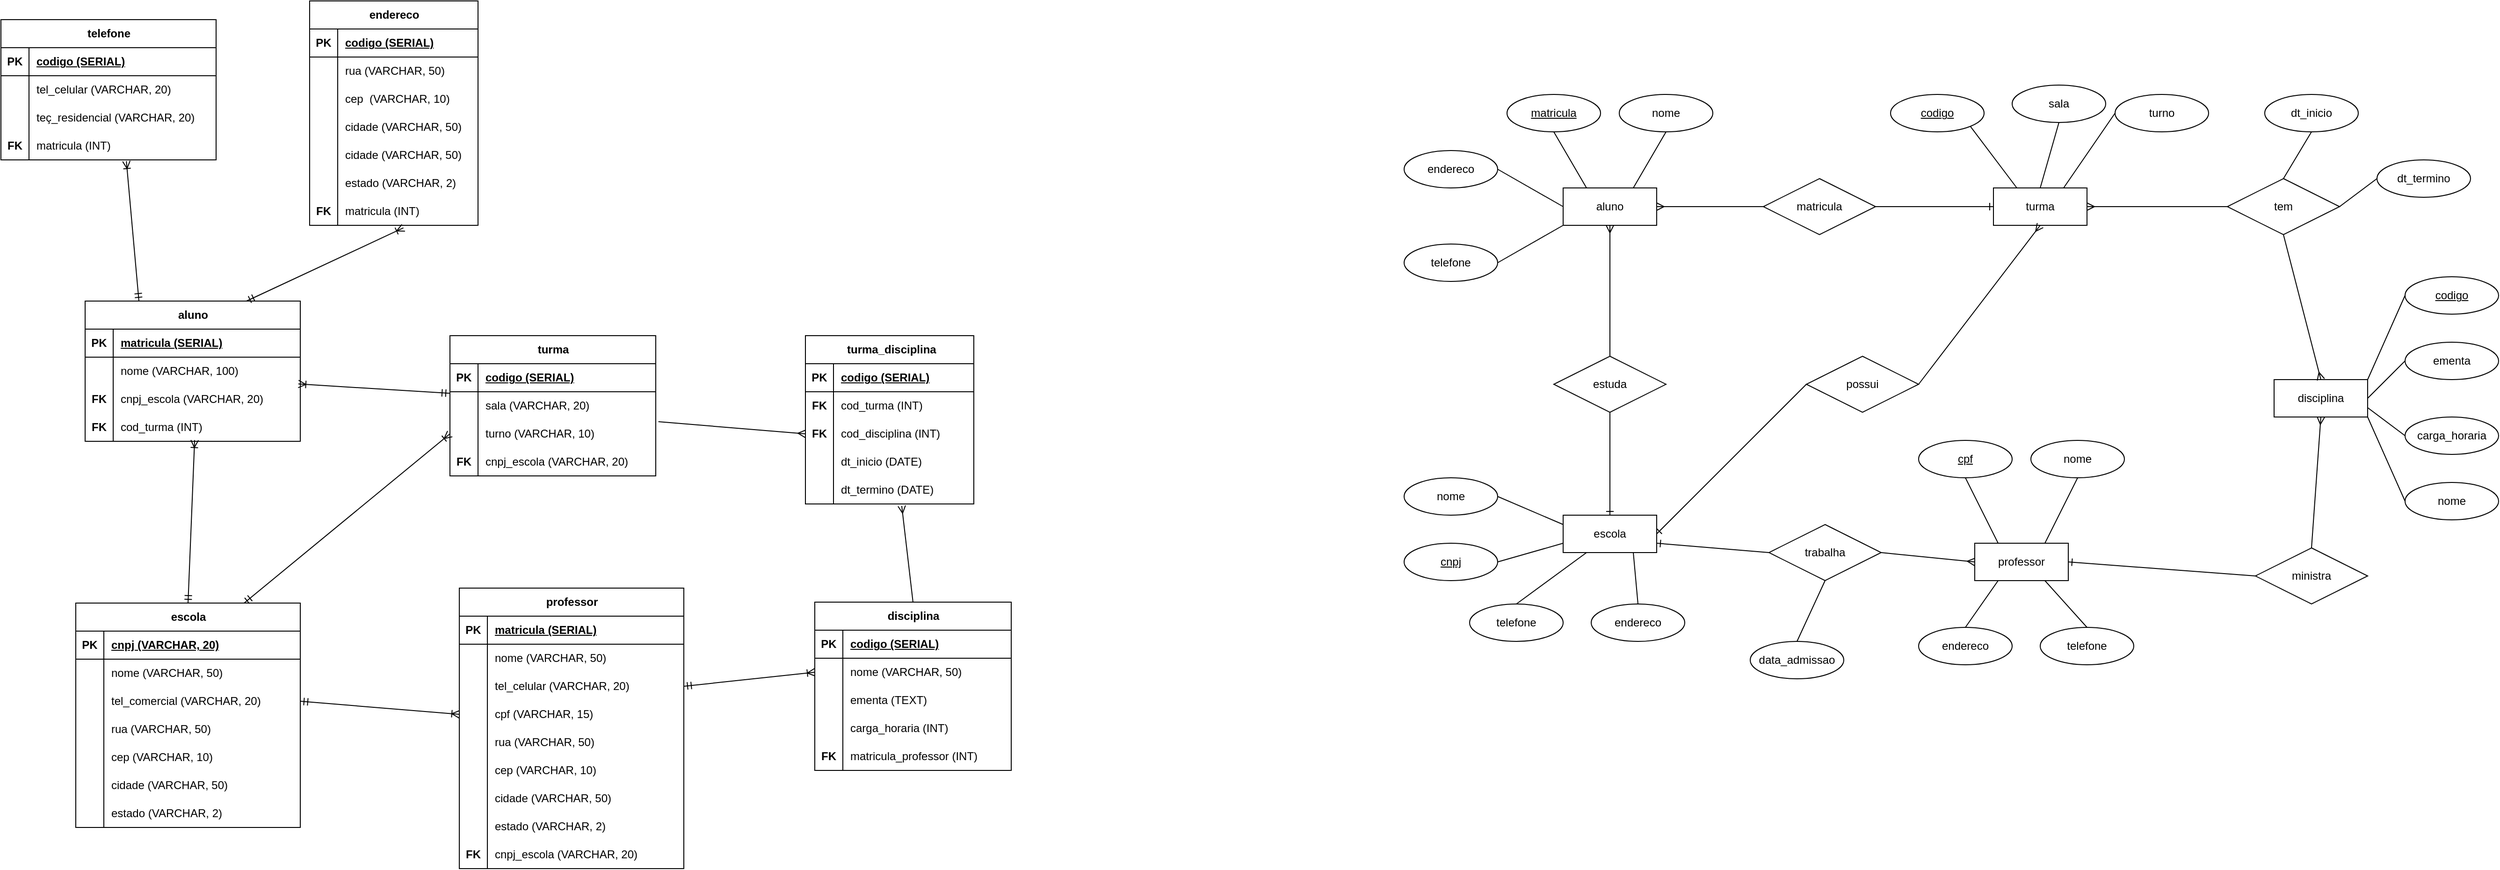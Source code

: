 <mxfile version="28.2.5">
  <diagram name="Página-1" id="DUpWT-IV3Ij_Eveo3kIy">
    <mxGraphModel grid="1" page="1" gridSize="10" guides="1" tooltips="1" connect="1" arrows="1" fold="1" pageScale="1" pageWidth="827" pageHeight="1169" math="0" shadow="0">
      <root>
        <mxCell id="0" />
        <mxCell id="1" parent="0" />
        <mxCell id="XgUKLqBk96t90oqckzF1-1" value="&lt;div&gt;aluno&lt;/div&gt;" style="whiteSpace=wrap;html=1;align=center;" vertex="1" parent="1">
          <mxGeometry x="80" y="140" width="100" height="40" as="geometry" />
        </mxCell>
        <mxCell id="XgUKLqBk96t90oqckzF1-11" style="rounded=0;orthogonalLoop=1;jettySize=auto;html=1;exitX=0.5;exitY=1;exitDx=0;exitDy=0;entryX=0.25;entryY=0;entryDx=0;entryDy=0;endArrow=none;endFill=0;" edge="1" parent="1" source="XgUKLqBk96t90oqckzF1-2" target="XgUKLqBk96t90oqckzF1-1">
          <mxGeometry relative="1" as="geometry" />
        </mxCell>
        <mxCell id="XgUKLqBk96t90oqckzF1-2" value="matricula" style="ellipse;whiteSpace=wrap;html=1;align=center;fontStyle=4;" vertex="1" parent="1">
          <mxGeometry x="20" y="40" width="100" height="40" as="geometry" />
        </mxCell>
        <mxCell id="XgUKLqBk96t90oqckzF1-3" value="nome" style="ellipse;whiteSpace=wrap;html=1;align=center;" vertex="1" parent="1">
          <mxGeometry x="140" y="40" width="100" height="40" as="geometry" />
        </mxCell>
        <mxCell id="XgUKLqBk96t90oqckzF1-4" value="telefone" style="ellipse;whiteSpace=wrap;html=1;align=center;" vertex="1" parent="1">
          <mxGeometry x="-90" y="200" width="100" height="40" as="geometry" />
        </mxCell>
        <mxCell id="XgUKLqBk96t90oqckzF1-5" value="endereco" style="ellipse;whiteSpace=wrap;html=1;align=center;" vertex="1" parent="1">
          <mxGeometry x="-90" y="100" width="100" height="40" as="geometry" />
        </mxCell>
        <mxCell id="XgUKLqBk96t90oqckzF1-12" style="rounded=0;orthogonalLoop=1;jettySize=auto;html=1;exitX=0.5;exitY=1;exitDx=0;exitDy=0;entryX=0.75;entryY=0;entryDx=0;entryDy=0;endArrow=none;endFill=0;" edge="1" parent="1" source="XgUKLqBk96t90oqckzF1-3" target="XgUKLqBk96t90oqckzF1-1">
          <mxGeometry relative="1" as="geometry">
            <mxPoint x="130" y="100" as="sourcePoint" />
            <mxPoint x="190" y="160" as="targetPoint" />
          </mxGeometry>
        </mxCell>
        <mxCell id="XgUKLqBk96t90oqckzF1-13" style="rounded=0;orthogonalLoop=1;jettySize=auto;html=1;exitX=0;exitY=0.5;exitDx=0;exitDy=0;endArrow=none;endFill=0;entryX=1;entryY=0.5;entryDx=0;entryDy=0;" edge="1" parent="1" source="XgUKLqBk96t90oqckzF1-1" target="XgUKLqBk96t90oqckzF1-5">
          <mxGeometry relative="1" as="geometry">
            <mxPoint x="200" y="130" as="sourcePoint" />
            <mxPoint x="10" y="160" as="targetPoint" />
          </mxGeometry>
        </mxCell>
        <mxCell id="XgUKLqBk96t90oqckzF1-14" style="rounded=0;orthogonalLoop=1;jettySize=auto;html=1;exitX=0;exitY=1;exitDx=0;exitDy=0;entryX=1;entryY=0.5;entryDx=0;entryDy=0;endArrow=none;endFill=0;" edge="1" parent="1" source="XgUKLqBk96t90oqckzF1-1" target="XgUKLqBk96t90oqckzF1-4">
          <mxGeometry relative="1" as="geometry">
            <mxPoint x="250" y="210" as="sourcePoint" />
            <mxPoint x="310" y="270" as="targetPoint" />
          </mxGeometry>
        </mxCell>
        <mxCell id="XgUKLqBk96t90oqckzF1-15" value="escola" style="whiteSpace=wrap;html=1;align=center;" vertex="1" parent="1">
          <mxGeometry x="80" y="490" width="100" height="40" as="geometry" />
        </mxCell>
        <mxCell id="XgUKLqBk96t90oqckzF1-16" value="cnpj" style="ellipse;whiteSpace=wrap;html=1;align=center;fontStyle=4;" vertex="1" parent="1">
          <mxGeometry x="-90" y="520" width="100" height="40" as="geometry" />
        </mxCell>
        <mxCell id="XgUKLqBk96t90oqckzF1-17" value="nome" style="ellipse;whiteSpace=wrap;html=1;align=center;" vertex="1" parent="1">
          <mxGeometry x="-90" y="450" width="100" height="40" as="geometry" />
        </mxCell>
        <mxCell id="XgUKLqBk96t90oqckzF1-18" value="telefone" style="ellipse;whiteSpace=wrap;html=1;align=center;" vertex="1" parent="1">
          <mxGeometry x="-20" y="585" width="100" height="40" as="geometry" />
        </mxCell>
        <mxCell id="XgUKLqBk96t90oqckzF1-19" value="endereco" style="ellipse;whiteSpace=wrap;html=1;align=center;" vertex="1" parent="1">
          <mxGeometry x="110" y="585" width="100" height="40" as="geometry" />
        </mxCell>
        <mxCell id="XgUKLqBk96t90oqckzF1-20" style="rounded=0;orthogonalLoop=1;jettySize=auto;html=1;exitX=1;exitY=0.5;exitDx=0;exitDy=0;entryX=0;entryY=0.25;entryDx=0;entryDy=0;endArrow=none;endFill=0;" edge="1" parent="1" source="XgUKLqBk96t90oqckzF1-17" target="XgUKLqBk96t90oqckzF1-15">
          <mxGeometry relative="1" as="geometry">
            <mxPoint x="130" y="460" as="sourcePoint" />
            <mxPoint x="205" y="500" as="targetPoint" />
          </mxGeometry>
        </mxCell>
        <mxCell id="XgUKLqBk96t90oqckzF1-21" style="rounded=0;orthogonalLoop=1;jettySize=auto;html=1;exitX=1;exitY=0.5;exitDx=0;exitDy=0;endArrow=none;endFill=0;entryX=0;entryY=0.75;entryDx=0;entryDy=0;" edge="1" parent="1" source="XgUKLqBk96t90oqckzF1-16" target="XgUKLqBk96t90oqckzF1-15">
          <mxGeometry relative="1" as="geometry">
            <mxPoint x="210" y="480" as="sourcePoint" />
            <mxPoint x="110" y="530" as="targetPoint" />
          </mxGeometry>
        </mxCell>
        <mxCell id="XgUKLqBk96t90oqckzF1-22" style="rounded=0;orthogonalLoop=1;jettySize=auto;html=1;exitX=0.75;exitY=1;exitDx=0;exitDy=0;entryX=0.5;entryY=0;entryDx=0;entryDy=0;endArrow=none;endFill=0;" edge="1" parent="1" source="XgUKLqBk96t90oqckzF1-15" target="XgUKLqBk96t90oqckzF1-19">
          <mxGeometry relative="1" as="geometry">
            <mxPoint x="360" y="490" as="sourcePoint" />
            <mxPoint x="375" y="540" as="targetPoint" />
          </mxGeometry>
        </mxCell>
        <mxCell id="XgUKLqBk96t90oqckzF1-23" style="rounded=0;orthogonalLoop=1;jettySize=auto;html=1;exitX=0.25;exitY=1;exitDx=0;exitDy=0;entryX=0.5;entryY=0;entryDx=0;entryDy=0;endArrow=none;endFill=0;" edge="1" parent="1" source="XgUKLqBk96t90oqckzF1-15" target="XgUKLqBk96t90oqckzF1-18">
          <mxGeometry relative="1" as="geometry">
            <mxPoint x="370" y="550" as="sourcePoint" />
            <mxPoint x="385" y="600" as="targetPoint" />
          </mxGeometry>
        </mxCell>
        <mxCell id="XgUKLqBk96t90oqckzF1-24" value="turma" style="whiteSpace=wrap;html=1;align=center;" vertex="1" parent="1">
          <mxGeometry x="540" y="140" width="100" height="40" as="geometry" />
        </mxCell>
        <mxCell id="XgUKLqBk96t90oqckzF1-25" value="codigo" style="ellipse;whiteSpace=wrap;html=1;align=center;fontStyle=4;" vertex="1" parent="1">
          <mxGeometry x="430" y="40" width="100" height="40" as="geometry" />
        </mxCell>
        <mxCell id="XgUKLqBk96t90oqckzF1-27" value="turno" style="ellipse;whiteSpace=wrap;html=1;align=center;" vertex="1" parent="1">
          <mxGeometry x="670" y="40" width="100" height="40" as="geometry" />
        </mxCell>
        <mxCell id="XgUKLqBk96t90oqckzF1-28" value="sala" style="ellipse;whiteSpace=wrap;html=1;align=center;" vertex="1" parent="1">
          <mxGeometry x="560" y="30" width="100" height="40" as="geometry" />
        </mxCell>
        <mxCell id="XgUKLqBk96t90oqckzF1-29" style="rounded=0;orthogonalLoop=1;jettySize=auto;html=1;exitX=0.25;exitY=0;exitDx=0;exitDy=0;entryX=1;entryY=1;entryDx=0;entryDy=0;endArrow=none;endFill=0;" edge="1" parent="1" source="XgUKLqBk96t90oqckzF1-24" target="XgUKLqBk96t90oqckzF1-25">
          <mxGeometry relative="1" as="geometry">
            <mxPoint x="520" y="270" as="sourcePoint" />
            <mxPoint x="570" y="270" as="targetPoint" />
          </mxGeometry>
        </mxCell>
        <mxCell id="XgUKLqBk96t90oqckzF1-30" style="rounded=0;orthogonalLoop=1;jettySize=auto;html=1;exitX=0.5;exitY=0;exitDx=0;exitDy=0;entryX=0.5;entryY=1;entryDx=0;entryDy=0;endArrow=none;endFill=0;" edge="1" parent="1" source="XgUKLqBk96t90oqckzF1-24" target="XgUKLqBk96t90oqckzF1-28">
          <mxGeometry relative="1" as="geometry">
            <mxPoint x="690" y="80" as="sourcePoint" />
            <mxPoint x="740" y="80" as="targetPoint" />
          </mxGeometry>
        </mxCell>
        <mxCell id="XgUKLqBk96t90oqckzF1-31" style="rounded=0;orthogonalLoop=1;jettySize=auto;html=1;exitX=0.75;exitY=0;exitDx=0;exitDy=0;entryX=0;entryY=0.5;entryDx=0;entryDy=0;endArrow=none;endFill=0;" edge="1" parent="1" source="XgUKLqBk96t90oqckzF1-24" target="XgUKLqBk96t90oqckzF1-27">
          <mxGeometry relative="1" as="geometry">
            <mxPoint x="740" y="170" as="sourcePoint" />
            <mxPoint x="790" y="170" as="targetPoint" />
          </mxGeometry>
        </mxCell>
        <mxCell id="XgUKLqBk96t90oqckzF1-32" value="disciplina" style="whiteSpace=wrap;html=1;align=center;" vertex="1" parent="1">
          <mxGeometry x="840" y="345" width="100" height="40" as="geometry" />
        </mxCell>
        <mxCell id="XgUKLqBk96t90oqckzF1-33" value="professor" style="whiteSpace=wrap;html=1;align=center;" vertex="1" parent="1">
          <mxGeometry x="520" y="520" width="100" height="40" as="geometry" />
        </mxCell>
        <mxCell id="XgUKLqBk96t90oqckzF1-34" value="cpf" style="ellipse;whiteSpace=wrap;html=1;align=center;fontStyle=4;" vertex="1" parent="1">
          <mxGeometry x="460" y="410" width="100" height="40" as="geometry" />
        </mxCell>
        <mxCell id="XgUKLqBk96t90oqckzF1-35" value="nome" style="ellipse;whiteSpace=wrap;html=1;align=center;" vertex="1" parent="1">
          <mxGeometry x="580" y="410" width="100" height="40" as="geometry" />
        </mxCell>
        <mxCell id="XgUKLqBk96t90oqckzF1-36" value="endereco" style="ellipse;whiteSpace=wrap;html=1;align=center;" vertex="1" parent="1">
          <mxGeometry x="460" y="610" width="100" height="40" as="geometry" />
        </mxCell>
        <mxCell id="XgUKLqBk96t90oqckzF1-37" value="telefone" style="ellipse;whiteSpace=wrap;html=1;align=center;" vertex="1" parent="1">
          <mxGeometry x="590" y="610" width="100" height="40" as="geometry" />
        </mxCell>
        <mxCell id="XgUKLqBk96t90oqckzF1-38" style="rounded=0;orthogonalLoop=1;jettySize=auto;html=1;exitX=0.5;exitY=1;exitDx=0;exitDy=0;entryX=0.25;entryY=0;entryDx=0;entryDy=0;endArrow=none;endFill=0;" edge="1" parent="1" source="XgUKLqBk96t90oqckzF1-34" target="XgUKLqBk96t90oqckzF1-33">
          <mxGeometry relative="1" as="geometry">
            <mxPoint x="770" y="540" as="sourcePoint" />
            <mxPoint x="810" y="570" as="targetPoint" />
          </mxGeometry>
        </mxCell>
        <mxCell id="XgUKLqBk96t90oqckzF1-39" style="rounded=0;orthogonalLoop=1;jettySize=auto;html=1;exitX=0.75;exitY=0;exitDx=0;exitDy=0;entryX=0.5;entryY=1;entryDx=0;entryDy=0;endArrow=none;endFill=0;" edge="1" parent="1" source="XgUKLqBk96t90oqckzF1-33" target="XgUKLqBk96t90oqckzF1-35">
          <mxGeometry relative="1" as="geometry">
            <mxPoint x="680" y="590" as="sourcePoint" />
            <mxPoint x="720" y="620" as="targetPoint" />
          </mxGeometry>
        </mxCell>
        <mxCell id="XgUKLqBk96t90oqckzF1-40" style="rounded=0;orthogonalLoop=1;jettySize=auto;html=1;exitX=0.75;exitY=1;exitDx=0;exitDy=0;entryX=0.5;entryY=0;entryDx=0;entryDy=0;endArrow=none;endFill=0;" edge="1" parent="1" source="XgUKLqBk96t90oqckzF1-33" target="XgUKLqBk96t90oqckzF1-37">
          <mxGeometry relative="1" as="geometry">
            <mxPoint x="700" y="610" as="sourcePoint" />
            <mxPoint x="740" y="640" as="targetPoint" />
          </mxGeometry>
        </mxCell>
        <mxCell id="XgUKLqBk96t90oqckzF1-41" style="rounded=0;orthogonalLoop=1;jettySize=auto;html=1;exitX=0.25;exitY=1;exitDx=0;exitDy=0;entryX=0.5;entryY=0;entryDx=0;entryDy=0;endArrow=none;endFill=0;" edge="1" parent="1" source="XgUKLqBk96t90oqckzF1-33" target="XgUKLqBk96t90oqckzF1-36">
          <mxGeometry relative="1" as="geometry">
            <mxPoint x="720" y="630" as="sourcePoint" />
            <mxPoint x="760" y="660" as="targetPoint" />
          </mxGeometry>
        </mxCell>
        <mxCell id="XgUKLqBk96t90oqckzF1-42" value="codigo" style="ellipse;whiteSpace=wrap;html=1;align=center;fontStyle=4;" vertex="1" parent="1">
          <mxGeometry x="980" y="235" width="100" height="40" as="geometry" />
        </mxCell>
        <mxCell id="XgUKLqBk96t90oqckzF1-43" value="ementa" style="ellipse;whiteSpace=wrap;html=1;align=center;" vertex="1" parent="1">
          <mxGeometry x="980" y="305" width="100" height="40" as="geometry" />
        </mxCell>
        <mxCell id="XgUKLqBk96t90oqckzF1-44" value="carga_horaria" style="ellipse;whiteSpace=wrap;html=1;align=center;" vertex="1" parent="1">
          <mxGeometry x="980" y="385" width="100" height="40" as="geometry" />
        </mxCell>
        <mxCell id="XgUKLqBk96t90oqckzF1-45" style="rounded=0;orthogonalLoop=1;jettySize=auto;html=1;exitX=1;exitY=0;exitDx=0;exitDy=0;entryX=0;entryY=0.5;entryDx=0;entryDy=0;endArrow=none;endFill=0;" edge="1" parent="1" source="XgUKLqBk96t90oqckzF1-32" target="XgUKLqBk96t90oqckzF1-42">
          <mxGeometry relative="1" as="geometry">
            <mxPoint x="890" y="565" as="sourcePoint" />
            <mxPoint x="930" y="565" as="targetPoint" />
          </mxGeometry>
        </mxCell>
        <mxCell id="XgUKLqBk96t90oqckzF1-46" style="rounded=0;orthogonalLoop=1;jettySize=auto;html=1;exitX=1;exitY=0.5;exitDx=0;exitDy=0;entryX=0;entryY=0.5;entryDx=0;entryDy=0;endArrow=none;endFill=0;" edge="1" parent="1" source="XgUKLqBk96t90oqckzF1-32" target="XgUKLqBk96t90oqckzF1-43">
          <mxGeometry relative="1" as="geometry">
            <mxPoint x="870" y="525" as="sourcePoint" />
            <mxPoint x="910" y="525" as="targetPoint" />
          </mxGeometry>
        </mxCell>
        <mxCell id="XgUKLqBk96t90oqckzF1-47" style="rounded=0;orthogonalLoop=1;jettySize=auto;html=1;exitX=1;exitY=0.75;exitDx=0;exitDy=0;entryX=0;entryY=0.5;entryDx=0;entryDy=0;endArrow=none;endFill=0;" edge="1" parent="1" source="XgUKLqBk96t90oqckzF1-32" target="XgUKLqBk96t90oqckzF1-44">
          <mxGeometry relative="1" as="geometry">
            <mxPoint x="850" y="505" as="sourcePoint" />
            <mxPoint x="890" y="505" as="targetPoint" />
          </mxGeometry>
        </mxCell>
        <mxCell id="XgUKLqBk96t90oqckzF1-48" value="nome" style="ellipse;whiteSpace=wrap;html=1;align=center;" vertex="1" parent="1">
          <mxGeometry x="980" y="455" width="100" height="40" as="geometry" />
        </mxCell>
        <mxCell id="XgUKLqBk96t90oqckzF1-49" style="rounded=0;orthogonalLoop=1;jettySize=auto;html=1;exitX=0;exitY=0.5;exitDx=0;exitDy=0;entryX=1;entryY=1;entryDx=0;entryDy=0;endArrow=none;endFill=0;" edge="1" parent="1" source="XgUKLqBk96t90oqckzF1-48" target="XgUKLqBk96t90oqckzF1-32">
          <mxGeometry relative="1" as="geometry">
            <mxPoint x="730" y="505" as="sourcePoint" />
            <mxPoint x="770" y="505" as="targetPoint" />
          </mxGeometry>
        </mxCell>
        <mxCell id="XgUKLqBk96t90oqckzF1-52" value="estuda" style="shape=rhombus;perimeter=rhombusPerimeter;whiteSpace=wrap;html=1;align=center;" vertex="1" parent="1">
          <mxGeometry x="70" y="320" width="120" height="60" as="geometry" />
        </mxCell>
        <mxCell id="XgUKLqBk96t90oqckzF1-54" value="" style="fontSize=12;html=1;endArrow=ERone;endFill=1;rounded=0;exitX=0.5;exitY=1;exitDx=0;exitDy=0;entryX=0.5;entryY=0;entryDx=0;entryDy=0;" edge="1" parent="1" source="XgUKLqBk96t90oqckzF1-52" target="XgUKLqBk96t90oqckzF1-15">
          <mxGeometry width="100" height="100" relative="1" as="geometry">
            <mxPoint x="410" y="440" as="sourcePoint" />
            <mxPoint x="510" y="340" as="targetPoint" />
          </mxGeometry>
        </mxCell>
        <mxCell id="XgUKLqBk96t90oqckzF1-55" value="" style="fontSize=12;html=1;endArrow=ERmany;rounded=0;exitX=0.5;exitY=0;exitDx=0;exitDy=0;entryX=0.5;entryY=1;entryDx=0;entryDy=0;" edge="1" parent="1" source="XgUKLqBk96t90oqckzF1-52" target="XgUKLqBk96t90oqckzF1-1">
          <mxGeometry width="100" height="100" relative="1" as="geometry">
            <mxPoint x="410" y="440" as="sourcePoint" />
            <mxPoint x="510" y="340" as="targetPoint" />
          </mxGeometry>
        </mxCell>
        <mxCell id="XgUKLqBk96t90oqckzF1-56" value="matricula" style="shape=rhombus;perimeter=rhombusPerimeter;whiteSpace=wrap;html=1;align=center;" vertex="1" parent="1">
          <mxGeometry x="294" y="130" width="120" height="60" as="geometry" />
        </mxCell>
        <mxCell id="XgUKLqBk96t90oqckzF1-57" value="" style="edgeStyle=entityRelationEdgeStyle;fontSize=12;html=1;endArrow=ERone;endFill=1;rounded=0;entryX=0;entryY=0.5;entryDx=0;entryDy=0;exitX=1;exitY=0.5;exitDx=0;exitDy=0;" edge="1" parent="1" source="XgUKLqBk96t90oqckzF1-56" target="XgUKLqBk96t90oqckzF1-24">
          <mxGeometry width="100" height="100" relative="1" as="geometry">
            <mxPoint x="410" y="320" as="sourcePoint" />
            <mxPoint x="510" y="220" as="targetPoint" />
          </mxGeometry>
        </mxCell>
        <mxCell id="XgUKLqBk96t90oqckzF1-58" value="" style="edgeStyle=entityRelationEdgeStyle;fontSize=12;html=1;endArrow=ERmany;rounded=0;entryX=1;entryY=0.5;entryDx=0;entryDy=0;exitX=0;exitY=0.5;exitDx=0;exitDy=0;" edge="1" parent="1" source="XgUKLqBk96t90oqckzF1-56" target="XgUKLqBk96t90oqckzF1-1">
          <mxGeometry width="100" height="100" relative="1" as="geometry">
            <mxPoint x="410" y="320" as="sourcePoint" />
            <mxPoint x="510" y="220" as="targetPoint" />
          </mxGeometry>
        </mxCell>
        <mxCell id="XgUKLqBk96t90oqckzF1-59" value="possui" style="shape=rhombus;perimeter=rhombusPerimeter;whiteSpace=wrap;html=1;align=center;" vertex="1" parent="1">
          <mxGeometry x="340" y="320" width="120" height="60" as="geometry" />
        </mxCell>
        <mxCell id="XgUKLqBk96t90oqckzF1-60" value="" style="fontSize=12;html=1;endArrow=ERmany;rounded=0;entryX=0.5;entryY=1;entryDx=0;entryDy=0;exitX=1;exitY=0.5;exitDx=0;exitDy=0;" edge="1" parent="1" source="XgUKLqBk96t90oqckzF1-59" target="XgUKLqBk96t90oqckzF1-24">
          <mxGeometry width="100" height="100" relative="1" as="geometry">
            <mxPoint x="410" y="440" as="sourcePoint" />
            <mxPoint x="510" y="340" as="targetPoint" />
          </mxGeometry>
        </mxCell>
        <mxCell id="XgUKLqBk96t90oqckzF1-61" value="" style="fontSize=12;html=1;endArrow=ERone;endFill=1;rounded=0;exitX=0;exitY=0.5;exitDx=0;exitDy=0;entryX=1;entryY=0.5;entryDx=0;entryDy=0;" edge="1" parent="1" source="XgUKLqBk96t90oqckzF1-59" target="XgUKLqBk96t90oqckzF1-15">
          <mxGeometry width="100" height="100" relative="1" as="geometry">
            <mxPoint x="410" y="440" as="sourcePoint" />
            <mxPoint x="510" y="340" as="targetPoint" />
          </mxGeometry>
        </mxCell>
        <mxCell id="XgUKLqBk96t90oqckzF1-62" value="trabalha" style="shape=rhombus;perimeter=rhombusPerimeter;whiteSpace=wrap;html=1;align=center;" vertex="1" parent="1">
          <mxGeometry x="300" y="500" width="120" height="60" as="geometry" />
        </mxCell>
        <mxCell id="XgUKLqBk96t90oqckzF1-63" value="" style="fontSize=12;html=1;endArrow=ERmany;rounded=0;exitX=1;exitY=0.5;exitDx=0;exitDy=0;entryX=0;entryY=0.5;entryDx=0;entryDy=0;" edge="1" parent="1" source="XgUKLqBk96t90oqckzF1-62" target="XgUKLqBk96t90oqckzF1-33">
          <mxGeometry width="100" height="100" relative="1" as="geometry">
            <mxPoint x="410" y="500" as="sourcePoint" />
            <mxPoint x="510" y="400" as="targetPoint" />
          </mxGeometry>
        </mxCell>
        <mxCell id="XgUKLqBk96t90oqckzF1-64" value="" style="fontSize=12;html=1;endArrow=ERone;endFill=1;rounded=0;exitX=0;exitY=0.5;exitDx=0;exitDy=0;entryX=1;entryY=0.75;entryDx=0;entryDy=0;" edge="1" parent="1" source="XgUKLqBk96t90oqckzF1-62" target="XgUKLqBk96t90oqckzF1-15">
          <mxGeometry width="100" height="100" relative="1" as="geometry">
            <mxPoint x="410" y="500" as="sourcePoint" />
            <mxPoint x="510" y="400" as="targetPoint" />
          </mxGeometry>
        </mxCell>
        <mxCell id="XgUKLqBk96t90oqckzF1-65" value="data_admissao" style="ellipse;whiteSpace=wrap;html=1;align=center;" vertex="1" parent="1">
          <mxGeometry x="280" y="625" width="100" height="40" as="geometry" />
        </mxCell>
        <mxCell id="XgUKLqBk96t90oqckzF1-66" style="rounded=0;orthogonalLoop=1;jettySize=auto;html=1;exitX=0.5;exitY=1;exitDx=0;exitDy=0;entryX=0.5;entryY=0;entryDx=0;entryDy=0;endArrow=none;endFill=0;" edge="1" parent="1" source="XgUKLqBk96t90oqckzF1-62" target="XgUKLqBk96t90oqckzF1-65">
          <mxGeometry relative="1" as="geometry">
            <mxPoint x="355" y="780" as="sourcePoint" />
            <mxPoint x="320" y="830" as="targetPoint" />
          </mxGeometry>
        </mxCell>
        <mxCell id="XgUKLqBk96t90oqckzF1-67" value="ministra" style="shape=rhombus;perimeter=rhombusPerimeter;whiteSpace=wrap;html=1;align=center;" vertex="1" parent="1">
          <mxGeometry x="820" y="525" width="120" height="60" as="geometry" />
        </mxCell>
        <mxCell id="XgUKLqBk96t90oqckzF1-68" value="" style="fontSize=12;html=1;endArrow=ERmany;rounded=0;entryX=0.5;entryY=1;entryDx=0;entryDy=0;exitX=0.5;exitY=0;exitDx=0;exitDy=0;" edge="1" parent="1" source="XgUKLqBk96t90oqckzF1-67" target="XgUKLqBk96t90oqckzF1-32">
          <mxGeometry width="100" height="100" relative="1" as="geometry">
            <mxPoint x="730" y="585" as="sourcePoint" />
            <mxPoint x="830" y="485" as="targetPoint" />
          </mxGeometry>
        </mxCell>
        <mxCell id="XgUKLqBk96t90oqckzF1-69" value="" style="fontSize=12;html=1;endArrow=ERone;endFill=1;rounded=0;exitX=0;exitY=0.5;exitDx=0;exitDy=0;entryX=1;entryY=0.5;entryDx=0;entryDy=0;" edge="1" parent="1" source="XgUKLqBk96t90oqckzF1-67" target="XgUKLqBk96t90oqckzF1-33">
          <mxGeometry width="100" height="100" relative="1" as="geometry">
            <mxPoint x="790" y="530" as="sourcePoint" />
            <mxPoint x="890" y="430" as="targetPoint" />
          </mxGeometry>
        </mxCell>
        <mxCell id="XgUKLqBk96t90oqckzF1-70" value="tem" style="shape=rhombus;perimeter=rhombusPerimeter;whiteSpace=wrap;html=1;align=center;" vertex="1" parent="1">
          <mxGeometry x="790" y="130" width="120" height="60" as="geometry" />
        </mxCell>
        <mxCell id="XgUKLqBk96t90oqckzF1-71" value="" style="fontSize=12;html=1;endArrow=ERmany;rounded=0;entryX=0.5;entryY=0;entryDx=0;entryDy=0;exitX=0.5;exitY=1;exitDx=0;exitDy=0;" edge="1" parent="1" source="XgUKLqBk96t90oqckzF1-70" target="XgUKLqBk96t90oqckzF1-32">
          <mxGeometry width="100" height="100" relative="1" as="geometry">
            <mxPoint x="850" y="230" as="sourcePoint" />
            <mxPoint x="890" y="160" as="targetPoint" />
          </mxGeometry>
        </mxCell>
        <mxCell id="XgUKLqBk96t90oqckzF1-72" value="" style="edgeStyle=entityRelationEdgeStyle;fontSize=12;html=1;endArrow=ERmany;rounded=0;entryX=1;entryY=0.5;entryDx=0;entryDy=0;exitX=0;exitY=0.5;exitDx=0;exitDy=0;" edge="1" parent="1" source="XgUKLqBk96t90oqckzF1-70" target="XgUKLqBk96t90oqckzF1-24">
          <mxGeometry width="100" height="100" relative="1" as="geometry">
            <mxPoint x="790" y="260" as="sourcePoint" />
            <mxPoint x="890" y="160" as="targetPoint" />
          </mxGeometry>
        </mxCell>
        <mxCell id="XgUKLqBk96t90oqckzF1-73" value="dt_inicio" style="ellipse;whiteSpace=wrap;html=1;align=center;" vertex="1" parent="1">
          <mxGeometry x="830" y="40" width="100" height="40" as="geometry" />
        </mxCell>
        <mxCell id="XgUKLqBk96t90oqckzF1-74" value="dt_termino" style="ellipse;whiteSpace=wrap;html=1;align=center;" vertex="1" parent="1">
          <mxGeometry x="950" y="110" width="100" height="40" as="geometry" />
        </mxCell>
        <mxCell id="XgUKLqBk96t90oqckzF1-75" style="rounded=0;orthogonalLoop=1;jettySize=auto;html=1;exitX=1;exitY=0.5;exitDx=0;exitDy=0;entryX=0;entryY=0.5;entryDx=0;entryDy=0;endArrow=none;endFill=0;" edge="1" parent="1" source="XgUKLqBk96t90oqckzF1-70" target="XgUKLqBk96t90oqckzF1-74">
          <mxGeometry relative="1" as="geometry">
            <mxPoint x="980" y="400" as="sourcePoint" />
            <mxPoint x="1020" y="310" as="targetPoint" />
          </mxGeometry>
        </mxCell>
        <mxCell id="XgUKLqBk96t90oqckzF1-76" style="rounded=0;orthogonalLoop=1;jettySize=auto;html=1;exitX=0.5;exitY=0;exitDx=0;exitDy=0;entryX=0.5;entryY=1;entryDx=0;entryDy=0;endArrow=none;endFill=0;" edge="1" parent="1" source="XgUKLqBk96t90oqckzF1-70" target="XgUKLqBk96t90oqckzF1-73">
          <mxGeometry relative="1" as="geometry">
            <mxPoint x="890" y="180" as="sourcePoint" />
            <mxPoint x="930" y="90" as="targetPoint" />
          </mxGeometry>
        </mxCell>
        <mxCell id="fjLFoaMwb6vmo1J-z4KZ-1" value="aluno" style="shape=table;startSize=30;container=1;collapsible=1;childLayout=tableLayout;fixedRows=1;rowLines=0;fontStyle=1;align=center;resizeLast=1;html=1;" vertex="1" parent="1">
          <mxGeometry x="-1500" y="261" width="230" height="150" as="geometry" />
        </mxCell>
        <mxCell id="fjLFoaMwb6vmo1J-z4KZ-2" value="" style="shape=tableRow;horizontal=0;startSize=0;swimlaneHead=0;swimlaneBody=0;fillColor=none;collapsible=0;dropTarget=0;points=[[0,0.5],[1,0.5]];portConstraint=eastwest;top=0;left=0;right=0;bottom=1;" vertex="1" parent="fjLFoaMwb6vmo1J-z4KZ-1">
          <mxGeometry y="30" width="230" height="30" as="geometry" />
        </mxCell>
        <mxCell id="fjLFoaMwb6vmo1J-z4KZ-3" value="PK" style="shape=partialRectangle;connectable=0;fillColor=none;top=0;left=0;bottom=0;right=0;fontStyle=1;overflow=hidden;whiteSpace=wrap;html=1;" vertex="1" parent="fjLFoaMwb6vmo1J-z4KZ-2">
          <mxGeometry width="30" height="30" as="geometry">
            <mxRectangle width="30" height="30" as="alternateBounds" />
          </mxGeometry>
        </mxCell>
        <mxCell id="fjLFoaMwb6vmo1J-z4KZ-4" value="matricula (SERIAL)" style="shape=partialRectangle;connectable=0;fillColor=none;top=0;left=0;bottom=0;right=0;align=left;spacingLeft=6;fontStyle=5;overflow=hidden;whiteSpace=wrap;html=1;" vertex="1" parent="fjLFoaMwb6vmo1J-z4KZ-2">
          <mxGeometry x="30" width="200" height="30" as="geometry">
            <mxRectangle width="200" height="30" as="alternateBounds" />
          </mxGeometry>
        </mxCell>
        <mxCell id="fjLFoaMwb6vmo1J-z4KZ-5" value="" style="shape=tableRow;horizontal=0;startSize=0;swimlaneHead=0;swimlaneBody=0;fillColor=none;collapsible=0;dropTarget=0;points=[[0,0.5],[1,0.5]];portConstraint=eastwest;top=0;left=0;right=0;bottom=0;" vertex="1" parent="fjLFoaMwb6vmo1J-z4KZ-1">
          <mxGeometry y="60" width="230" height="30" as="geometry" />
        </mxCell>
        <mxCell id="fjLFoaMwb6vmo1J-z4KZ-6" value="" style="shape=partialRectangle;connectable=0;fillColor=none;top=0;left=0;bottom=0;right=0;editable=1;overflow=hidden;whiteSpace=wrap;html=1;" vertex="1" parent="fjLFoaMwb6vmo1J-z4KZ-5">
          <mxGeometry width="30" height="30" as="geometry">
            <mxRectangle width="30" height="30" as="alternateBounds" />
          </mxGeometry>
        </mxCell>
        <mxCell id="fjLFoaMwb6vmo1J-z4KZ-7" value="nome (VARCHAR, 100)" style="shape=partialRectangle;connectable=0;fillColor=none;top=0;left=0;bottom=0;right=0;align=left;spacingLeft=6;overflow=hidden;whiteSpace=wrap;html=1;" vertex="1" parent="fjLFoaMwb6vmo1J-z4KZ-5">
          <mxGeometry x="30" width="200" height="30" as="geometry">
            <mxRectangle width="200" height="30" as="alternateBounds" />
          </mxGeometry>
        </mxCell>
        <mxCell id="fjLFoaMwb6vmo1J-z4KZ-134" style="shape=tableRow;horizontal=0;startSize=0;swimlaneHead=0;swimlaneBody=0;fillColor=none;collapsible=0;dropTarget=0;points=[[0,0.5],[1,0.5]];portConstraint=eastwest;top=0;left=0;right=0;bottom=0;" vertex="1" parent="fjLFoaMwb6vmo1J-z4KZ-1">
          <mxGeometry y="90" width="230" height="30" as="geometry" />
        </mxCell>
        <mxCell id="fjLFoaMwb6vmo1J-z4KZ-135" value="&lt;b&gt;FK&lt;/b&gt;" style="shape=partialRectangle;connectable=0;fillColor=none;top=0;left=0;bottom=0;right=0;editable=1;overflow=hidden;whiteSpace=wrap;html=1;" vertex="1" parent="fjLFoaMwb6vmo1J-z4KZ-134">
          <mxGeometry width="30" height="30" as="geometry">
            <mxRectangle width="30" height="30" as="alternateBounds" />
          </mxGeometry>
        </mxCell>
        <mxCell id="fjLFoaMwb6vmo1J-z4KZ-136" value="cnpj_escola&amp;nbsp;(VARCHAR, 20)" style="shape=partialRectangle;connectable=0;fillColor=none;top=0;left=0;bottom=0;right=0;align=left;spacingLeft=6;overflow=hidden;whiteSpace=wrap;html=1;" vertex="1" parent="fjLFoaMwb6vmo1J-z4KZ-134">
          <mxGeometry x="30" width="200" height="30" as="geometry">
            <mxRectangle width="200" height="30" as="alternateBounds" />
          </mxGeometry>
        </mxCell>
        <mxCell id="fjLFoaMwb6vmo1J-z4KZ-137" style="shape=tableRow;horizontal=0;startSize=0;swimlaneHead=0;swimlaneBody=0;fillColor=none;collapsible=0;dropTarget=0;points=[[0,0.5],[1,0.5]];portConstraint=eastwest;top=0;left=0;right=0;bottom=0;" vertex="1" parent="fjLFoaMwb6vmo1J-z4KZ-1">
          <mxGeometry y="120" width="230" height="30" as="geometry" />
        </mxCell>
        <mxCell id="fjLFoaMwb6vmo1J-z4KZ-138" value="&lt;b&gt;FK&lt;/b&gt;" style="shape=partialRectangle;connectable=0;fillColor=none;top=0;left=0;bottom=0;right=0;editable=1;overflow=hidden;whiteSpace=wrap;html=1;" vertex="1" parent="fjLFoaMwb6vmo1J-z4KZ-137">
          <mxGeometry width="30" height="30" as="geometry">
            <mxRectangle width="30" height="30" as="alternateBounds" />
          </mxGeometry>
        </mxCell>
        <mxCell id="fjLFoaMwb6vmo1J-z4KZ-139" value="cod_turma (INT)" style="shape=partialRectangle;connectable=0;fillColor=none;top=0;left=0;bottom=0;right=0;align=left;spacingLeft=6;overflow=hidden;whiteSpace=wrap;html=1;" vertex="1" parent="fjLFoaMwb6vmo1J-z4KZ-137">
          <mxGeometry x="30" width="200" height="30" as="geometry">
            <mxRectangle width="200" height="30" as="alternateBounds" />
          </mxGeometry>
        </mxCell>
        <mxCell id="fjLFoaMwb6vmo1J-z4KZ-14" value="turma" style="shape=table;startSize=30;container=1;collapsible=1;childLayout=tableLayout;fixedRows=1;rowLines=0;fontStyle=1;align=center;resizeLast=1;html=1;" vertex="1" parent="1">
          <mxGeometry x="-1110" y="298" width="220" height="150" as="geometry" />
        </mxCell>
        <mxCell id="fjLFoaMwb6vmo1J-z4KZ-15" value="" style="shape=tableRow;horizontal=0;startSize=0;swimlaneHead=0;swimlaneBody=0;fillColor=none;collapsible=0;dropTarget=0;points=[[0,0.5],[1,0.5]];portConstraint=eastwest;top=0;left=0;right=0;bottom=1;" vertex="1" parent="fjLFoaMwb6vmo1J-z4KZ-14">
          <mxGeometry y="30" width="220" height="30" as="geometry" />
        </mxCell>
        <mxCell id="fjLFoaMwb6vmo1J-z4KZ-16" value="PK" style="shape=partialRectangle;connectable=0;fillColor=none;top=0;left=0;bottom=0;right=0;fontStyle=1;overflow=hidden;whiteSpace=wrap;html=1;" vertex="1" parent="fjLFoaMwb6vmo1J-z4KZ-15">
          <mxGeometry width="30" height="30" as="geometry">
            <mxRectangle width="30" height="30" as="alternateBounds" />
          </mxGeometry>
        </mxCell>
        <mxCell id="fjLFoaMwb6vmo1J-z4KZ-17" value="codigo (SERIAL)" style="shape=partialRectangle;connectable=0;fillColor=none;top=0;left=0;bottom=0;right=0;align=left;spacingLeft=6;fontStyle=5;overflow=hidden;whiteSpace=wrap;html=1;" vertex="1" parent="fjLFoaMwb6vmo1J-z4KZ-15">
          <mxGeometry x="30" width="190" height="30" as="geometry">
            <mxRectangle width="190" height="30" as="alternateBounds" />
          </mxGeometry>
        </mxCell>
        <mxCell id="fjLFoaMwb6vmo1J-z4KZ-18" value="" style="shape=tableRow;horizontal=0;startSize=0;swimlaneHead=0;swimlaneBody=0;fillColor=none;collapsible=0;dropTarget=0;points=[[0,0.5],[1,0.5]];portConstraint=eastwest;top=0;left=0;right=0;bottom=0;" vertex="1" parent="fjLFoaMwb6vmo1J-z4KZ-14">
          <mxGeometry y="60" width="220" height="30" as="geometry" />
        </mxCell>
        <mxCell id="fjLFoaMwb6vmo1J-z4KZ-19" value="" style="shape=partialRectangle;connectable=0;fillColor=none;top=0;left=0;bottom=0;right=0;editable=1;overflow=hidden;whiteSpace=wrap;html=1;" vertex="1" parent="fjLFoaMwb6vmo1J-z4KZ-18">
          <mxGeometry width="30" height="30" as="geometry">
            <mxRectangle width="30" height="30" as="alternateBounds" />
          </mxGeometry>
        </mxCell>
        <mxCell id="fjLFoaMwb6vmo1J-z4KZ-20" value="sala&amp;nbsp;(VARCHAR, 20)" style="shape=partialRectangle;connectable=0;fillColor=none;top=0;left=0;bottom=0;right=0;align=left;spacingLeft=6;overflow=hidden;whiteSpace=wrap;html=1;" vertex="1" parent="fjLFoaMwb6vmo1J-z4KZ-18">
          <mxGeometry x="30" width="190" height="30" as="geometry">
            <mxRectangle width="190" height="30" as="alternateBounds" />
          </mxGeometry>
        </mxCell>
        <mxCell id="fjLFoaMwb6vmo1J-z4KZ-21" value="" style="shape=tableRow;horizontal=0;startSize=0;swimlaneHead=0;swimlaneBody=0;fillColor=none;collapsible=0;dropTarget=0;points=[[0,0.5],[1,0.5]];portConstraint=eastwest;top=0;left=0;right=0;bottom=0;" vertex="1" parent="fjLFoaMwb6vmo1J-z4KZ-14">
          <mxGeometry y="90" width="220" height="30" as="geometry" />
        </mxCell>
        <mxCell id="fjLFoaMwb6vmo1J-z4KZ-22" value="" style="shape=partialRectangle;connectable=0;fillColor=none;top=0;left=0;bottom=0;right=0;editable=1;overflow=hidden;whiteSpace=wrap;html=1;" vertex="1" parent="fjLFoaMwb6vmo1J-z4KZ-21">
          <mxGeometry width="30" height="30" as="geometry">
            <mxRectangle width="30" height="30" as="alternateBounds" />
          </mxGeometry>
        </mxCell>
        <mxCell id="fjLFoaMwb6vmo1J-z4KZ-23" value="turno&amp;nbsp;(VARCHAR, 10)" style="shape=partialRectangle;connectable=0;fillColor=none;top=0;left=0;bottom=0;right=0;align=left;spacingLeft=6;overflow=hidden;whiteSpace=wrap;html=1;" vertex="1" parent="fjLFoaMwb6vmo1J-z4KZ-21">
          <mxGeometry x="30" width="190" height="30" as="geometry">
            <mxRectangle width="190" height="30" as="alternateBounds" />
          </mxGeometry>
        </mxCell>
        <mxCell id="fjLFoaMwb6vmo1J-z4KZ-141" style="shape=tableRow;horizontal=0;startSize=0;swimlaneHead=0;swimlaneBody=0;fillColor=none;collapsible=0;dropTarget=0;points=[[0,0.5],[1,0.5]];portConstraint=eastwest;top=0;left=0;right=0;bottom=0;" vertex="1" parent="fjLFoaMwb6vmo1J-z4KZ-14">
          <mxGeometry y="120" width="220" height="30" as="geometry" />
        </mxCell>
        <mxCell id="fjLFoaMwb6vmo1J-z4KZ-142" value="&lt;b&gt;FK&lt;/b&gt;" style="shape=partialRectangle;connectable=0;fillColor=none;top=0;left=0;bottom=0;right=0;editable=1;overflow=hidden;whiteSpace=wrap;html=1;" vertex="1" parent="fjLFoaMwb6vmo1J-z4KZ-141">
          <mxGeometry width="30" height="30" as="geometry">
            <mxRectangle width="30" height="30" as="alternateBounds" />
          </mxGeometry>
        </mxCell>
        <mxCell id="fjLFoaMwb6vmo1J-z4KZ-143" value="cnpj_escola&amp;nbsp;(VARCHAR, 20)" style="shape=partialRectangle;connectable=0;fillColor=none;top=0;left=0;bottom=0;right=0;align=left;spacingLeft=6;overflow=hidden;whiteSpace=wrap;html=1;" vertex="1" parent="fjLFoaMwb6vmo1J-z4KZ-141">
          <mxGeometry x="30" width="190" height="30" as="geometry">
            <mxRectangle width="190" height="30" as="alternateBounds" />
          </mxGeometry>
        </mxCell>
        <mxCell id="fjLFoaMwb6vmo1J-z4KZ-27" value="escola" style="shape=table;startSize=30;container=1;collapsible=1;childLayout=tableLayout;fixedRows=1;rowLines=0;fontStyle=1;align=center;resizeLast=1;html=1;" vertex="1" parent="1">
          <mxGeometry x="-1510" y="584" width="240" height="240" as="geometry" />
        </mxCell>
        <mxCell id="fjLFoaMwb6vmo1J-z4KZ-28" value="" style="shape=tableRow;horizontal=0;startSize=0;swimlaneHead=0;swimlaneBody=0;fillColor=none;collapsible=0;dropTarget=0;points=[[0,0.5],[1,0.5]];portConstraint=eastwest;top=0;left=0;right=0;bottom=1;" vertex="1" parent="fjLFoaMwb6vmo1J-z4KZ-27">
          <mxGeometry y="30" width="240" height="30" as="geometry" />
        </mxCell>
        <mxCell id="fjLFoaMwb6vmo1J-z4KZ-29" value="PK" style="shape=partialRectangle;connectable=0;fillColor=none;top=0;left=0;bottom=0;right=0;fontStyle=1;overflow=hidden;whiteSpace=wrap;html=1;" vertex="1" parent="fjLFoaMwb6vmo1J-z4KZ-28">
          <mxGeometry width="30" height="30" as="geometry">
            <mxRectangle width="30" height="30" as="alternateBounds" />
          </mxGeometry>
        </mxCell>
        <mxCell id="fjLFoaMwb6vmo1J-z4KZ-30" value="cnpj&amp;nbsp;(VARCHAR, 20)" style="shape=partialRectangle;connectable=0;fillColor=none;top=0;left=0;bottom=0;right=0;align=left;spacingLeft=6;fontStyle=5;overflow=hidden;whiteSpace=wrap;html=1;" vertex="1" parent="fjLFoaMwb6vmo1J-z4KZ-28">
          <mxGeometry x="30" width="210" height="30" as="geometry">
            <mxRectangle width="210" height="30" as="alternateBounds" />
          </mxGeometry>
        </mxCell>
        <mxCell id="fjLFoaMwb6vmo1J-z4KZ-31" value="" style="shape=tableRow;horizontal=0;startSize=0;swimlaneHead=0;swimlaneBody=0;fillColor=none;collapsible=0;dropTarget=0;points=[[0,0.5],[1,0.5]];portConstraint=eastwest;top=0;left=0;right=0;bottom=0;" vertex="1" parent="fjLFoaMwb6vmo1J-z4KZ-27">
          <mxGeometry y="60" width="240" height="30" as="geometry" />
        </mxCell>
        <mxCell id="fjLFoaMwb6vmo1J-z4KZ-32" value="" style="shape=partialRectangle;connectable=0;fillColor=none;top=0;left=0;bottom=0;right=0;editable=1;overflow=hidden;whiteSpace=wrap;html=1;" vertex="1" parent="fjLFoaMwb6vmo1J-z4KZ-31">
          <mxGeometry width="30" height="30" as="geometry">
            <mxRectangle width="30" height="30" as="alternateBounds" />
          </mxGeometry>
        </mxCell>
        <mxCell id="fjLFoaMwb6vmo1J-z4KZ-33" value="nome&amp;nbsp;(VARCHAR, 50)" style="shape=partialRectangle;connectable=0;fillColor=none;top=0;left=0;bottom=0;right=0;align=left;spacingLeft=6;overflow=hidden;whiteSpace=wrap;html=1;" vertex="1" parent="fjLFoaMwb6vmo1J-z4KZ-31">
          <mxGeometry x="30" width="210" height="30" as="geometry">
            <mxRectangle width="210" height="30" as="alternateBounds" />
          </mxGeometry>
        </mxCell>
        <mxCell id="fjLFoaMwb6vmo1J-z4KZ-34" value="" style="shape=tableRow;horizontal=0;startSize=0;swimlaneHead=0;swimlaneBody=0;fillColor=none;collapsible=0;dropTarget=0;points=[[0,0.5],[1,0.5]];portConstraint=eastwest;top=0;left=0;right=0;bottom=0;" vertex="1" parent="fjLFoaMwb6vmo1J-z4KZ-27">
          <mxGeometry y="90" width="240" height="30" as="geometry" />
        </mxCell>
        <mxCell id="fjLFoaMwb6vmo1J-z4KZ-35" value="" style="shape=partialRectangle;connectable=0;fillColor=none;top=0;left=0;bottom=0;right=0;editable=1;overflow=hidden;whiteSpace=wrap;html=1;" vertex="1" parent="fjLFoaMwb6vmo1J-z4KZ-34">
          <mxGeometry width="30" height="30" as="geometry">
            <mxRectangle width="30" height="30" as="alternateBounds" />
          </mxGeometry>
        </mxCell>
        <mxCell id="fjLFoaMwb6vmo1J-z4KZ-36" value="tel_comercial&amp;nbsp;(VARCHAR, 20)" style="shape=partialRectangle;connectable=0;fillColor=none;top=0;left=0;bottom=0;right=0;align=left;spacingLeft=6;overflow=hidden;whiteSpace=wrap;html=1;" vertex="1" parent="fjLFoaMwb6vmo1J-z4KZ-34">
          <mxGeometry x="30" width="210" height="30" as="geometry">
            <mxRectangle width="210" height="30" as="alternateBounds" />
          </mxGeometry>
        </mxCell>
        <mxCell id="fjLFoaMwb6vmo1J-z4KZ-37" value="" style="shape=tableRow;horizontal=0;startSize=0;swimlaneHead=0;swimlaneBody=0;fillColor=none;collapsible=0;dropTarget=0;points=[[0,0.5],[1,0.5]];portConstraint=eastwest;top=0;left=0;right=0;bottom=0;" vertex="1" parent="fjLFoaMwb6vmo1J-z4KZ-27">
          <mxGeometry y="120" width="240" height="30" as="geometry" />
        </mxCell>
        <mxCell id="fjLFoaMwb6vmo1J-z4KZ-38" value="" style="shape=partialRectangle;connectable=0;fillColor=none;top=0;left=0;bottom=0;right=0;editable=1;overflow=hidden;whiteSpace=wrap;html=1;" vertex="1" parent="fjLFoaMwb6vmo1J-z4KZ-37">
          <mxGeometry width="30" height="30" as="geometry">
            <mxRectangle width="30" height="30" as="alternateBounds" />
          </mxGeometry>
        </mxCell>
        <mxCell id="fjLFoaMwb6vmo1J-z4KZ-39" value="rua&amp;nbsp;(VARCHAR, 50)" style="shape=partialRectangle;connectable=0;fillColor=none;top=0;left=0;bottom=0;right=0;align=left;spacingLeft=6;overflow=hidden;whiteSpace=wrap;html=1;" vertex="1" parent="fjLFoaMwb6vmo1J-z4KZ-37">
          <mxGeometry x="30" width="210" height="30" as="geometry">
            <mxRectangle width="210" height="30" as="alternateBounds" />
          </mxGeometry>
        </mxCell>
        <mxCell id="fjLFoaMwb6vmo1J-z4KZ-108" style="shape=tableRow;horizontal=0;startSize=0;swimlaneHead=0;swimlaneBody=0;fillColor=none;collapsible=0;dropTarget=0;points=[[0,0.5],[1,0.5]];portConstraint=eastwest;top=0;left=0;right=0;bottom=0;" vertex="1" parent="fjLFoaMwb6vmo1J-z4KZ-27">
          <mxGeometry y="150" width="240" height="30" as="geometry" />
        </mxCell>
        <mxCell id="fjLFoaMwb6vmo1J-z4KZ-109" style="shape=partialRectangle;connectable=0;fillColor=none;top=0;left=0;bottom=0;right=0;editable=1;overflow=hidden;whiteSpace=wrap;html=1;" vertex="1" parent="fjLFoaMwb6vmo1J-z4KZ-108">
          <mxGeometry width="30" height="30" as="geometry">
            <mxRectangle width="30" height="30" as="alternateBounds" />
          </mxGeometry>
        </mxCell>
        <mxCell id="fjLFoaMwb6vmo1J-z4KZ-110" value="cep&amp;nbsp;(VARCHAR, 10)" style="shape=partialRectangle;connectable=0;fillColor=none;top=0;left=0;bottom=0;right=0;align=left;spacingLeft=6;overflow=hidden;whiteSpace=wrap;html=1;" vertex="1" parent="fjLFoaMwb6vmo1J-z4KZ-108">
          <mxGeometry x="30" width="210" height="30" as="geometry">
            <mxRectangle width="210" height="30" as="alternateBounds" />
          </mxGeometry>
        </mxCell>
        <mxCell id="fjLFoaMwb6vmo1J-z4KZ-114" style="shape=tableRow;horizontal=0;startSize=0;swimlaneHead=0;swimlaneBody=0;fillColor=none;collapsible=0;dropTarget=0;points=[[0,0.5],[1,0.5]];portConstraint=eastwest;top=0;left=0;right=0;bottom=0;" vertex="1" parent="fjLFoaMwb6vmo1J-z4KZ-27">
          <mxGeometry y="180" width="240" height="30" as="geometry" />
        </mxCell>
        <mxCell id="fjLFoaMwb6vmo1J-z4KZ-115" style="shape=partialRectangle;connectable=0;fillColor=none;top=0;left=0;bottom=0;right=0;editable=1;overflow=hidden;whiteSpace=wrap;html=1;" vertex="1" parent="fjLFoaMwb6vmo1J-z4KZ-114">
          <mxGeometry width="30" height="30" as="geometry">
            <mxRectangle width="30" height="30" as="alternateBounds" />
          </mxGeometry>
        </mxCell>
        <mxCell id="fjLFoaMwb6vmo1J-z4KZ-116" value="cidade&amp;nbsp;(VARCHAR, 50)" style="shape=partialRectangle;connectable=0;fillColor=none;top=0;left=0;bottom=0;right=0;align=left;spacingLeft=6;overflow=hidden;whiteSpace=wrap;html=1;" vertex="1" parent="fjLFoaMwb6vmo1J-z4KZ-114">
          <mxGeometry x="30" width="210" height="30" as="geometry">
            <mxRectangle width="210" height="30" as="alternateBounds" />
          </mxGeometry>
        </mxCell>
        <mxCell id="fjLFoaMwb6vmo1J-z4KZ-117" style="shape=tableRow;horizontal=0;startSize=0;swimlaneHead=0;swimlaneBody=0;fillColor=none;collapsible=0;dropTarget=0;points=[[0,0.5],[1,0.5]];portConstraint=eastwest;top=0;left=0;right=0;bottom=0;" vertex="1" parent="fjLFoaMwb6vmo1J-z4KZ-27">
          <mxGeometry y="210" width="240" height="30" as="geometry" />
        </mxCell>
        <mxCell id="fjLFoaMwb6vmo1J-z4KZ-118" style="shape=partialRectangle;connectable=0;fillColor=none;top=0;left=0;bottom=0;right=0;editable=1;overflow=hidden;whiteSpace=wrap;html=1;" vertex="1" parent="fjLFoaMwb6vmo1J-z4KZ-117">
          <mxGeometry width="30" height="30" as="geometry">
            <mxRectangle width="30" height="30" as="alternateBounds" />
          </mxGeometry>
        </mxCell>
        <mxCell id="fjLFoaMwb6vmo1J-z4KZ-119" value="estado&amp;nbsp;(VARCHAR, 2)" style="shape=partialRectangle;connectable=0;fillColor=none;top=0;left=0;bottom=0;right=0;align=left;spacingLeft=6;overflow=hidden;whiteSpace=wrap;html=1;" vertex="1" parent="fjLFoaMwb6vmo1J-z4KZ-117">
          <mxGeometry x="30" width="210" height="30" as="geometry">
            <mxRectangle width="210" height="30" as="alternateBounds" />
          </mxGeometry>
        </mxCell>
        <mxCell id="fjLFoaMwb6vmo1J-z4KZ-40" value="professor" style="shape=table;startSize=30;container=1;collapsible=1;childLayout=tableLayout;fixedRows=1;rowLines=0;fontStyle=1;align=center;resizeLast=1;html=1;" vertex="1" parent="1">
          <mxGeometry x="-1100" y="568" width="240" height="300" as="geometry" />
        </mxCell>
        <mxCell id="fjLFoaMwb6vmo1J-z4KZ-41" value="" style="shape=tableRow;horizontal=0;startSize=0;swimlaneHead=0;swimlaneBody=0;fillColor=none;collapsible=0;dropTarget=0;points=[[0,0.5],[1,0.5]];portConstraint=eastwest;top=0;left=0;right=0;bottom=1;" vertex="1" parent="fjLFoaMwb6vmo1J-z4KZ-40">
          <mxGeometry y="30" width="240" height="30" as="geometry" />
        </mxCell>
        <mxCell id="fjLFoaMwb6vmo1J-z4KZ-42" value="PK" style="shape=partialRectangle;connectable=0;fillColor=none;top=0;left=0;bottom=0;right=0;fontStyle=1;overflow=hidden;whiteSpace=wrap;html=1;" vertex="1" parent="fjLFoaMwb6vmo1J-z4KZ-41">
          <mxGeometry width="30" height="30" as="geometry">
            <mxRectangle width="30" height="30" as="alternateBounds" />
          </mxGeometry>
        </mxCell>
        <mxCell id="fjLFoaMwb6vmo1J-z4KZ-43" value="matricula (SERIAL)" style="shape=partialRectangle;connectable=0;fillColor=none;top=0;left=0;bottom=0;right=0;align=left;spacingLeft=6;fontStyle=5;overflow=hidden;whiteSpace=wrap;html=1;" vertex="1" parent="fjLFoaMwb6vmo1J-z4KZ-41">
          <mxGeometry x="30" width="210" height="30" as="geometry">
            <mxRectangle width="210" height="30" as="alternateBounds" />
          </mxGeometry>
        </mxCell>
        <mxCell id="fjLFoaMwb6vmo1J-z4KZ-44" value="" style="shape=tableRow;horizontal=0;startSize=0;swimlaneHead=0;swimlaneBody=0;fillColor=none;collapsible=0;dropTarget=0;points=[[0,0.5],[1,0.5]];portConstraint=eastwest;top=0;left=0;right=0;bottom=0;" vertex="1" parent="fjLFoaMwb6vmo1J-z4KZ-40">
          <mxGeometry y="60" width="240" height="30" as="geometry" />
        </mxCell>
        <mxCell id="fjLFoaMwb6vmo1J-z4KZ-45" value="" style="shape=partialRectangle;connectable=0;fillColor=none;top=0;left=0;bottom=0;right=0;editable=1;overflow=hidden;whiteSpace=wrap;html=1;" vertex="1" parent="fjLFoaMwb6vmo1J-z4KZ-44">
          <mxGeometry width="30" height="30" as="geometry">
            <mxRectangle width="30" height="30" as="alternateBounds" />
          </mxGeometry>
        </mxCell>
        <mxCell id="fjLFoaMwb6vmo1J-z4KZ-46" value="nome&amp;nbsp;(VARCHAR, 50)" style="shape=partialRectangle;connectable=0;fillColor=none;top=0;left=0;bottom=0;right=0;align=left;spacingLeft=6;overflow=hidden;whiteSpace=wrap;html=1;" vertex="1" parent="fjLFoaMwb6vmo1J-z4KZ-44">
          <mxGeometry x="30" width="210" height="30" as="geometry">
            <mxRectangle width="210" height="30" as="alternateBounds" />
          </mxGeometry>
        </mxCell>
        <mxCell id="fjLFoaMwb6vmo1J-z4KZ-47" value="" style="shape=tableRow;horizontal=0;startSize=0;swimlaneHead=0;swimlaneBody=0;fillColor=none;collapsible=0;dropTarget=0;points=[[0,0.5],[1,0.5]];portConstraint=eastwest;top=0;left=0;right=0;bottom=0;" vertex="1" parent="fjLFoaMwb6vmo1J-z4KZ-40">
          <mxGeometry y="90" width="240" height="30" as="geometry" />
        </mxCell>
        <mxCell id="fjLFoaMwb6vmo1J-z4KZ-48" value="" style="shape=partialRectangle;connectable=0;fillColor=none;top=0;left=0;bottom=0;right=0;editable=1;overflow=hidden;whiteSpace=wrap;html=1;" vertex="1" parent="fjLFoaMwb6vmo1J-z4KZ-47">
          <mxGeometry width="30" height="30" as="geometry">
            <mxRectangle width="30" height="30" as="alternateBounds" />
          </mxGeometry>
        </mxCell>
        <mxCell id="fjLFoaMwb6vmo1J-z4KZ-49" value="tel_celular&amp;nbsp;(VARCHAR, 20)" style="shape=partialRectangle;connectable=0;fillColor=none;top=0;left=0;bottom=0;right=0;align=left;spacingLeft=6;overflow=hidden;whiteSpace=wrap;html=1;" vertex="1" parent="fjLFoaMwb6vmo1J-z4KZ-47">
          <mxGeometry x="30" width="210" height="30" as="geometry">
            <mxRectangle width="210" height="30" as="alternateBounds" />
          </mxGeometry>
        </mxCell>
        <mxCell id="fjLFoaMwb6vmo1J-z4KZ-102" style="shape=tableRow;horizontal=0;startSize=0;swimlaneHead=0;swimlaneBody=0;fillColor=none;collapsible=0;dropTarget=0;points=[[0,0.5],[1,0.5]];portConstraint=eastwest;top=0;left=0;right=0;bottom=0;" vertex="1" parent="fjLFoaMwb6vmo1J-z4KZ-40">
          <mxGeometry y="120" width="240" height="30" as="geometry" />
        </mxCell>
        <mxCell id="fjLFoaMwb6vmo1J-z4KZ-103" style="shape=partialRectangle;connectable=0;fillColor=none;top=0;left=0;bottom=0;right=0;editable=1;overflow=hidden;whiteSpace=wrap;html=1;" vertex="1" parent="fjLFoaMwb6vmo1J-z4KZ-102">
          <mxGeometry width="30" height="30" as="geometry">
            <mxRectangle width="30" height="30" as="alternateBounds" />
          </mxGeometry>
        </mxCell>
        <mxCell id="fjLFoaMwb6vmo1J-z4KZ-104" value="cpf&amp;nbsp;(VARCHAR, 15)" style="shape=partialRectangle;connectable=0;fillColor=none;top=0;left=0;bottom=0;right=0;align=left;spacingLeft=6;overflow=hidden;whiteSpace=wrap;html=1;" vertex="1" parent="fjLFoaMwb6vmo1J-z4KZ-102">
          <mxGeometry x="30" width="210" height="30" as="geometry">
            <mxRectangle width="210" height="30" as="alternateBounds" />
          </mxGeometry>
        </mxCell>
        <mxCell id="fjLFoaMwb6vmo1J-z4KZ-120" style="shape=tableRow;horizontal=0;startSize=0;swimlaneHead=0;swimlaneBody=0;fillColor=none;collapsible=0;dropTarget=0;points=[[0,0.5],[1,0.5]];portConstraint=eastwest;top=0;left=0;right=0;bottom=0;" vertex="1" parent="fjLFoaMwb6vmo1J-z4KZ-40">
          <mxGeometry y="150" width="240" height="30" as="geometry" />
        </mxCell>
        <mxCell id="fjLFoaMwb6vmo1J-z4KZ-121" style="shape=partialRectangle;connectable=0;fillColor=none;top=0;left=0;bottom=0;right=0;editable=1;overflow=hidden;whiteSpace=wrap;html=1;" vertex="1" parent="fjLFoaMwb6vmo1J-z4KZ-120">
          <mxGeometry width="30" height="30" as="geometry">
            <mxRectangle width="30" height="30" as="alternateBounds" />
          </mxGeometry>
        </mxCell>
        <mxCell id="fjLFoaMwb6vmo1J-z4KZ-122" value="rua&amp;nbsp;(VARCHAR, 50)" style="shape=partialRectangle;connectable=0;fillColor=none;top=0;left=0;bottom=0;right=0;align=left;spacingLeft=6;overflow=hidden;whiteSpace=wrap;html=1;" vertex="1" parent="fjLFoaMwb6vmo1J-z4KZ-120">
          <mxGeometry x="30" width="210" height="30" as="geometry">
            <mxRectangle width="210" height="30" as="alternateBounds" />
          </mxGeometry>
        </mxCell>
        <mxCell id="fjLFoaMwb6vmo1J-z4KZ-123" style="shape=tableRow;horizontal=0;startSize=0;swimlaneHead=0;swimlaneBody=0;fillColor=none;collapsible=0;dropTarget=0;points=[[0,0.5],[1,0.5]];portConstraint=eastwest;top=0;left=0;right=0;bottom=0;" vertex="1" parent="fjLFoaMwb6vmo1J-z4KZ-40">
          <mxGeometry y="180" width="240" height="30" as="geometry" />
        </mxCell>
        <mxCell id="fjLFoaMwb6vmo1J-z4KZ-124" style="shape=partialRectangle;connectable=0;fillColor=none;top=0;left=0;bottom=0;right=0;editable=1;overflow=hidden;whiteSpace=wrap;html=1;" vertex="1" parent="fjLFoaMwb6vmo1J-z4KZ-123">
          <mxGeometry width="30" height="30" as="geometry">
            <mxRectangle width="30" height="30" as="alternateBounds" />
          </mxGeometry>
        </mxCell>
        <mxCell id="fjLFoaMwb6vmo1J-z4KZ-125" value="cep&amp;nbsp;(VARCHAR, 10)" style="shape=partialRectangle;connectable=0;fillColor=none;top=0;left=0;bottom=0;right=0;align=left;spacingLeft=6;overflow=hidden;whiteSpace=wrap;html=1;" vertex="1" parent="fjLFoaMwb6vmo1J-z4KZ-123">
          <mxGeometry x="30" width="210" height="30" as="geometry">
            <mxRectangle width="210" height="30" as="alternateBounds" />
          </mxGeometry>
        </mxCell>
        <mxCell id="fjLFoaMwb6vmo1J-z4KZ-126" style="shape=tableRow;horizontal=0;startSize=0;swimlaneHead=0;swimlaneBody=0;fillColor=none;collapsible=0;dropTarget=0;points=[[0,0.5],[1,0.5]];portConstraint=eastwest;top=0;left=0;right=0;bottom=0;" vertex="1" parent="fjLFoaMwb6vmo1J-z4KZ-40">
          <mxGeometry y="210" width="240" height="30" as="geometry" />
        </mxCell>
        <mxCell id="fjLFoaMwb6vmo1J-z4KZ-127" style="shape=partialRectangle;connectable=0;fillColor=none;top=0;left=0;bottom=0;right=0;editable=1;overflow=hidden;whiteSpace=wrap;html=1;" vertex="1" parent="fjLFoaMwb6vmo1J-z4KZ-126">
          <mxGeometry width="30" height="30" as="geometry">
            <mxRectangle width="30" height="30" as="alternateBounds" />
          </mxGeometry>
        </mxCell>
        <mxCell id="fjLFoaMwb6vmo1J-z4KZ-128" value="cidade&amp;nbsp;(VARCHAR, 50)" style="shape=partialRectangle;connectable=0;fillColor=none;top=0;left=0;bottom=0;right=0;align=left;spacingLeft=6;overflow=hidden;whiteSpace=wrap;html=1;" vertex="1" parent="fjLFoaMwb6vmo1J-z4KZ-126">
          <mxGeometry x="30" width="210" height="30" as="geometry">
            <mxRectangle width="210" height="30" as="alternateBounds" />
          </mxGeometry>
        </mxCell>
        <mxCell id="fjLFoaMwb6vmo1J-z4KZ-129" style="shape=tableRow;horizontal=0;startSize=0;swimlaneHead=0;swimlaneBody=0;fillColor=none;collapsible=0;dropTarget=0;points=[[0,0.5],[1,0.5]];portConstraint=eastwest;top=0;left=0;right=0;bottom=0;" vertex="1" parent="fjLFoaMwb6vmo1J-z4KZ-40">
          <mxGeometry y="240" width="240" height="30" as="geometry" />
        </mxCell>
        <mxCell id="fjLFoaMwb6vmo1J-z4KZ-130" style="shape=partialRectangle;connectable=0;fillColor=none;top=0;left=0;bottom=0;right=0;editable=1;overflow=hidden;whiteSpace=wrap;html=1;" vertex="1" parent="fjLFoaMwb6vmo1J-z4KZ-129">
          <mxGeometry width="30" height="30" as="geometry">
            <mxRectangle width="30" height="30" as="alternateBounds" />
          </mxGeometry>
        </mxCell>
        <mxCell id="fjLFoaMwb6vmo1J-z4KZ-131" value="estado&amp;nbsp;(VARCHAR, 2)" style="shape=partialRectangle;connectable=0;fillColor=none;top=0;left=0;bottom=0;right=0;align=left;spacingLeft=6;overflow=hidden;whiteSpace=wrap;html=1;" vertex="1" parent="fjLFoaMwb6vmo1J-z4KZ-129">
          <mxGeometry x="30" width="210" height="30" as="geometry">
            <mxRectangle width="210" height="30" as="alternateBounds" />
          </mxGeometry>
        </mxCell>
        <mxCell id="fjLFoaMwb6vmo1J-z4KZ-171" style="shape=tableRow;horizontal=0;startSize=0;swimlaneHead=0;swimlaneBody=0;fillColor=none;collapsible=0;dropTarget=0;points=[[0,0.5],[1,0.5]];portConstraint=eastwest;top=0;left=0;right=0;bottom=0;" vertex="1" parent="fjLFoaMwb6vmo1J-z4KZ-40">
          <mxGeometry y="270" width="240" height="30" as="geometry" />
        </mxCell>
        <mxCell id="fjLFoaMwb6vmo1J-z4KZ-172" value="&lt;b&gt;FK&lt;/b&gt;" style="shape=partialRectangle;connectable=0;fillColor=none;top=0;left=0;bottom=0;right=0;editable=1;overflow=hidden;whiteSpace=wrap;html=1;" vertex="1" parent="fjLFoaMwb6vmo1J-z4KZ-171">
          <mxGeometry width="30" height="30" as="geometry">
            <mxRectangle width="30" height="30" as="alternateBounds" />
          </mxGeometry>
        </mxCell>
        <mxCell id="fjLFoaMwb6vmo1J-z4KZ-173" value="cnpj_escola&amp;nbsp;(VARCHAR, 20)" style="shape=partialRectangle;connectable=0;fillColor=none;top=0;left=0;bottom=0;right=0;align=left;spacingLeft=6;overflow=hidden;whiteSpace=wrap;html=1;" vertex="1" parent="fjLFoaMwb6vmo1J-z4KZ-171">
          <mxGeometry x="30" width="210" height="30" as="geometry">
            <mxRectangle width="210" height="30" as="alternateBounds" />
          </mxGeometry>
        </mxCell>
        <mxCell id="fjLFoaMwb6vmo1J-z4KZ-53" value="disciplina" style="shape=table;startSize=30;container=1;collapsible=1;childLayout=tableLayout;fixedRows=1;rowLines=0;fontStyle=1;align=center;resizeLast=1;html=1;" vertex="1" parent="1">
          <mxGeometry x="-720" y="583" width="210" height="180" as="geometry" />
        </mxCell>
        <mxCell id="fjLFoaMwb6vmo1J-z4KZ-54" value="" style="shape=tableRow;horizontal=0;startSize=0;swimlaneHead=0;swimlaneBody=0;fillColor=none;collapsible=0;dropTarget=0;points=[[0,0.5],[1,0.5]];portConstraint=eastwest;top=0;left=0;right=0;bottom=1;" vertex="1" parent="fjLFoaMwb6vmo1J-z4KZ-53">
          <mxGeometry y="30" width="210" height="30" as="geometry" />
        </mxCell>
        <mxCell id="fjLFoaMwb6vmo1J-z4KZ-55" value="PK" style="shape=partialRectangle;connectable=0;fillColor=none;top=0;left=0;bottom=0;right=0;fontStyle=1;overflow=hidden;whiteSpace=wrap;html=1;" vertex="1" parent="fjLFoaMwb6vmo1J-z4KZ-54">
          <mxGeometry width="30" height="30" as="geometry">
            <mxRectangle width="30" height="30" as="alternateBounds" />
          </mxGeometry>
        </mxCell>
        <mxCell id="fjLFoaMwb6vmo1J-z4KZ-56" value="codigo (SERIAL)" style="shape=partialRectangle;connectable=0;fillColor=none;top=0;left=0;bottom=0;right=0;align=left;spacingLeft=6;fontStyle=5;overflow=hidden;whiteSpace=wrap;html=1;" vertex="1" parent="fjLFoaMwb6vmo1J-z4KZ-54">
          <mxGeometry x="30" width="180" height="30" as="geometry">
            <mxRectangle width="180" height="30" as="alternateBounds" />
          </mxGeometry>
        </mxCell>
        <mxCell id="fjLFoaMwb6vmo1J-z4KZ-57" value="" style="shape=tableRow;horizontal=0;startSize=0;swimlaneHead=0;swimlaneBody=0;fillColor=none;collapsible=0;dropTarget=0;points=[[0,0.5],[1,0.5]];portConstraint=eastwest;top=0;left=0;right=0;bottom=0;" vertex="1" parent="fjLFoaMwb6vmo1J-z4KZ-53">
          <mxGeometry y="60" width="210" height="30" as="geometry" />
        </mxCell>
        <mxCell id="fjLFoaMwb6vmo1J-z4KZ-58" value="" style="shape=partialRectangle;connectable=0;fillColor=none;top=0;left=0;bottom=0;right=0;editable=1;overflow=hidden;whiteSpace=wrap;html=1;" vertex="1" parent="fjLFoaMwb6vmo1J-z4KZ-57">
          <mxGeometry width="30" height="30" as="geometry">
            <mxRectangle width="30" height="30" as="alternateBounds" />
          </mxGeometry>
        </mxCell>
        <mxCell id="fjLFoaMwb6vmo1J-z4KZ-59" value="nome&amp;nbsp;(VARCHAR, 50)" style="shape=partialRectangle;connectable=0;fillColor=none;top=0;left=0;bottom=0;right=0;align=left;spacingLeft=6;overflow=hidden;whiteSpace=wrap;html=1;" vertex="1" parent="fjLFoaMwb6vmo1J-z4KZ-57">
          <mxGeometry x="30" width="180" height="30" as="geometry">
            <mxRectangle width="180" height="30" as="alternateBounds" />
          </mxGeometry>
        </mxCell>
        <mxCell id="fjLFoaMwb6vmo1J-z4KZ-60" value="" style="shape=tableRow;horizontal=0;startSize=0;swimlaneHead=0;swimlaneBody=0;fillColor=none;collapsible=0;dropTarget=0;points=[[0,0.5],[1,0.5]];portConstraint=eastwest;top=0;left=0;right=0;bottom=0;" vertex="1" parent="fjLFoaMwb6vmo1J-z4KZ-53">
          <mxGeometry y="90" width="210" height="30" as="geometry" />
        </mxCell>
        <mxCell id="fjLFoaMwb6vmo1J-z4KZ-61" value="" style="shape=partialRectangle;connectable=0;fillColor=none;top=0;left=0;bottom=0;right=0;editable=1;overflow=hidden;whiteSpace=wrap;html=1;" vertex="1" parent="fjLFoaMwb6vmo1J-z4KZ-60">
          <mxGeometry width="30" height="30" as="geometry">
            <mxRectangle width="30" height="30" as="alternateBounds" />
          </mxGeometry>
        </mxCell>
        <mxCell id="fjLFoaMwb6vmo1J-z4KZ-62" value="ementa (TEXT)" style="shape=partialRectangle;connectable=0;fillColor=none;top=0;left=0;bottom=0;right=0;align=left;spacingLeft=6;overflow=hidden;whiteSpace=wrap;html=1;" vertex="1" parent="fjLFoaMwb6vmo1J-z4KZ-60">
          <mxGeometry x="30" width="180" height="30" as="geometry">
            <mxRectangle width="180" height="30" as="alternateBounds" />
          </mxGeometry>
        </mxCell>
        <mxCell id="fjLFoaMwb6vmo1J-z4KZ-63" value="" style="shape=tableRow;horizontal=0;startSize=0;swimlaneHead=0;swimlaneBody=0;fillColor=none;collapsible=0;dropTarget=0;points=[[0,0.5],[1,0.5]];portConstraint=eastwest;top=0;left=0;right=0;bottom=0;" vertex="1" parent="fjLFoaMwb6vmo1J-z4KZ-53">
          <mxGeometry y="120" width="210" height="30" as="geometry" />
        </mxCell>
        <mxCell id="fjLFoaMwb6vmo1J-z4KZ-64" value="" style="shape=partialRectangle;connectable=0;fillColor=none;top=0;left=0;bottom=0;right=0;editable=1;overflow=hidden;whiteSpace=wrap;html=1;" vertex="1" parent="fjLFoaMwb6vmo1J-z4KZ-63">
          <mxGeometry width="30" height="30" as="geometry">
            <mxRectangle width="30" height="30" as="alternateBounds" />
          </mxGeometry>
        </mxCell>
        <mxCell id="fjLFoaMwb6vmo1J-z4KZ-65" value="carga_horaria (INT)" style="shape=partialRectangle;connectable=0;fillColor=none;top=0;left=0;bottom=0;right=0;align=left;spacingLeft=6;overflow=hidden;whiteSpace=wrap;html=1;" vertex="1" parent="fjLFoaMwb6vmo1J-z4KZ-63">
          <mxGeometry x="30" width="180" height="30" as="geometry">
            <mxRectangle width="180" height="30" as="alternateBounds" />
          </mxGeometry>
        </mxCell>
        <mxCell id="fjLFoaMwb6vmo1J-z4KZ-167" style="shape=tableRow;horizontal=0;startSize=0;swimlaneHead=0;swimlaneBody=0;fillColor=none;collapsible=0;dropTarget=0;points=[[0,0.5],[1,0.5]];portConstraint=eastwest;top=0;left=0;right=0;bottom=0;" vertex="1" parent="fjLFoaMwb6vmo1J-z4KZ-53">
          <mxGeometry y="150" width="210" height="30" as="geometry" />
        </mxCell>
        <mxCell id="fjLFoaMwb6vmo1J-z4KZ-168" value="&lt;b&gt;FK&lt;/b&gt;" style="shape=partialRectangle;connectable=0;fillColor=none;top=0;left=0;bottom=0;right=0;editable=1;overflow=hidden;whiteSpace=wrap;html=1;" vertex="1" parent="fjLFoaMwb6vmo1J-z4KZ-167">
          <mxGeometry width="30" height="30" as="geometry">
            <mxRectangle width="30" height="30" as="alternateBounds" />
          </mxGeometry>
        </mxCell>
        <mxCell id="fjLFoaMwb6vmo1J-z4KZ-169" value="matricula_professor (INT)" style="shape=partialRectangle;connectable=0;fillColor=none;top=0;left=0;bottom=0;right=0;align=left;spacingLeft=6;overflow=hidden;whiteSpace=wrap;html=1;" vertex="1" parent="fjLFoaMwb6vmo1J-z4KZ-167">
          <mxGeometry x="30" width="180" height="30" as="geometry">
            <mxRectangle width="180" height="30" as="alternateBounds" />
          </mxGeometry>
        </mxCell>
        <mxCell id="fjLFoaMwb6vmo1J-z4KZ-66" value="endereco" style="shape=table;startSize=30;container=1;collapsible=1;childLayout=tableLayout;fixedRows=1;rowLines=0;fontStyle=1;align=center;resizeLast=1;html=1;" vertex="1" parent="1">
          <mxGeometry x="-1260" y="-60" width="180" height="240" as="geometry" />
        </mxCell>
        <mxCell id="fjLFoaMwb6vmo1J-z4KZ-67" value="" style="shape=tableRow;horizontal=0;startSize=0;swimlaneHead=0;swimlaneBody=0;fillColor=none;collapsible=0;dropTarget=0;points=[[0,0.5],[1,0.5]];portConstraint=eastwest;top=0;left=0;right=0;bottom=1;" vertex="1" parent="fjLFoaMwb6vmo1J-z4KZ-66">
          <mxGeometry y="30" width="180" height="30" as="geometry" />
        </mxCell>
        <mxCell id="fjLFoaMwb6vmo1J-z4KZ-68" value="PK" style="shape=partialRectangle;connectable=0;fillColor=none;top=0;left=0;bottom=0;right=0;fontStyle=1;overflow=hidden;whiteSpace=wrap;html=1;" vertex="1" parent="fjLFoaMwb6vmo1J-z4KZ-67">
          <mxGeometry width="30" height="30" as="geometry">
            <mxRectangle width="30" height="30" as="alternateBounds" />
          </mxGeometry>
        </mxCell>
        <mxCell id="fjLFoaMwb6vmo1J-z4KZ-69" value="codigo (SERIAL)" style="shape=partialRectangle;connectable=0;fillColor=none;top=0;left=0;bottom=0;right=0;align=left;spacingLeft=6;fontStyle=5;overflow=hidden;whiteSpace=wrap;html=1;" vertex="1" parent="fjLFoaMwb6vmo1J-z4KZ-67">
          <mxGeometry x="30" width="150" height="30" as="geometry">
            <mxRectangle width="150" height="30" as="alternateBounds" />
          </mxGeometry>
        </mxCell>
        <mxCell id="fjLFoaMwb6vmo1J-z4KZ-70" value="" style="shape=tableRow;horizontal=0;startSize=0;swimlaneHead=0;swimlaneBody=0;fillColor=none;collapsible=0;dropTarget=0;points=[[0,0.5],[1,0.5]];portConstraint=eastwest;top=0;left=0;right=0;bottom=0;" vertex="1" parent="fjLFoaMwb6vmo1J-z4KZ-66">
          <mxGeometry y="60" width="180" height="30" as="geometry" />
        </mxCell>
        <mxCell id="fjLFoaMwb6vmo1J-z4KZ-71" value="" style="shape=partialRectangle;connectable=0;fillColor=none;top=0;left=0;bottom=0;right=0;editable=1;overflow=hidden;whiteSpace=wrap;html=1;" vertex="1" parent="fjLFoaMwb6vmo1J-z4KZ-70">
          <mxGeometry width="30" height="30" as="geometry">
            <mxRectangle width="30" height="30" as="alternateBounds" />
          </mxGeometry>
        </mxCell>
        <mxCell id="fjLFoaMwb6vmo1J-z4KZ-72" value="rua&amp;nbsp;(VARCHAR, 50)" style="shape=partialRectangle;connectable=0;fillColor=none;top=0;left=0;bottom=0;right=0;align=left;spacingLeft=6;overflow=hidden;whiteSpace=wrap;html=1;" vertex="1" parent="fjLFoaMwb6vmo1J-z4KZ-70">
          <mxGeometry x="30" width="150" height="30" as="geometry">
            <mxRectangle width="150" height="30" as="alternateBounds" />
          </mxGeometry>
        </mxCell>
        <mxCell id="fjLFoaMwb6vmo1J-z4KZ-73" value="" style="shape=tableRow;horizontal=0;startSize=0;swimlaneHead=0;swimlaneBody=0;fillColor=none;collapsible=0;dropTarget=0;points=[[0,0.5],[1,0.5]];portConstraint=eastwest;top=0;left=0;right=0;bottom=0;" vertex="1" parent="fjLFoaMwb6vmo1J-z4KZ-66">
          <mxGeometry y="90" width="180" height="30" as="geometry" />
        </mxCell>
        <mxCell id="fjLFoaMwb6vmo1J-z4KZ-74" value="" style="shape=partialRectangle;connectable=0;fillColor=none;top=0;left=0;bottom=0;right=0;editable=1;overflow=hidden;whiteSpace=wrap;html=1;" vertex="1" parent="fjLFoaMwb6vmo1J-z4KZ-73">
          <mxGeometry width="30" height="30" as="geometry">
            <mxRectangle width="30" height="30" as="alternateBounds" />
          </mxGeometry>
        </mxCell>
        <mxCell id="fjLFoaMwb6vmo1J-z4KZ-75" value="&lt;div&gt;cep&amp;nbsp;&amp;nbsp;(VARCHAR, 10)&lt;/div&gt;" style="shape=partialRectangle;connectable=0;fillColor=none;top=0;left=0;bottom=0;right=0;align=left;spacingLeft=6;overflow=hidden;whiteSpace=wrap;html=1;" vertex="1" parent="fjLFoaMwb6vmo1J-z4KZ-73">
          <mxGeometry x="30" width="150" height="30" as="geometry">
            <mxRectangle width="150" height="30" as="alternateBounds" />
          </mxGeometry>
        </mxCell>
        <mxCell id="fjLFoaMwb6vmo1J-z4KZ-174" value="" style="shape=tableRow;horizontal=0;startSize=0;swimlaneHead=0;swimlaneBody=0;fillColor=none;collapsible=0;dropTarget=0;points=[[0,0.5],[1,0.5]];portConstraint=eastwest;top=0;left=0;right=0;bottom=0;" vertex="1" parent="fjLFoaMwb6vmo1J-z4KZ-66">
          <mxGeometry y="120" width="180" height="30" as="geometry" />
        </mxCell>
        <mxCell id="fjLFoaMwb6vmo1J-z4KZ-175" value="" style="shape=partialRectangle;connectable=0;fillColor=none;top=0;left=0;bottom=0;right=0;editable=1;overflow=hidden;whiteSpace=wrap;html=1;" vertex="1" parent="fjLFoaMwb6vmo1J-z4KZ-174">
          <mxGeometry width="30" height="30" as="geometry">
            <mxRectangle width="30" height="30" as="alternateBounds" />
          </mxGeometry>
        </mxCell>
        <mxCell id="fjLFoaMwb6vmo1J-z4KZ-176" value="cidade&amp;nbsp;(VARCHAR, 50)" style="shape=partialRectangle;connectable=0;fillColor=none;top=0;left=0;bottom=0;right=0;align=left;spacingLeft=6;overflow=hidden;whiteSpace=wrap;html=1;" vertex="1" parent="fjLFoaMwb6vmo1J-z4KZ-174">
          <mxGeometry x="30" width="150" height="30" as="geometry">
            <mxRectangle width="150" height="30" as="alternateBounds" />
          </mxGeometry>
        </mxCell>
        <mxCell id="fjLFoaMwb6vmo1J-z4KZ-76" value="" style="shape=tableRow;horizontal=0;startSize=0;swimlaneHead=0;swimlaneBody=0;fillColor=none;collapsible=0;dropTarget=0;points=[[0,0.5],[1,0.5]];portConstraint=eastwest;top=0;left=0;right=0;bottom=0;" vertex="1" parent="fjLFoaMwb6vmo1J-z4KZ-66">
          <mxGeometry y="150" width="180" height="30" as="geometry" />
        </mxCell>
        <mxCell id="fjLFoaMwb6vmo1J-z4KZ-77" value="" style="shape=partialRectangle;connectable=0;fillColor=none;top=0;left=0;bottom=0;right=0;editable=1;overflow=hidden;whiteSpace=wrap;html=1;" vertex="1" parent="fjLFoaMwb6vmo1J-z4KZ-76">
          <mxGeometry width="30" height="30" as="geometry">
            <mxRectangle width="30" height="30" as="alternateBounds" />
          </mxGeometry>
        </mxCell>
        <mxCell id="fjLFoaMwb6vmo1J-z4KZ-78" value="cidade&amp;nbsp;(VARCHAR, 50)" style="shape=partialRectangle;connectable=0;fillColor=none;top=0;left=0;bottom=0;right=0;align=left;spacingLeft=6;overflow=hidden;whiteSpace=wrap;html=1;" vertex="1" parent="fjLFoaMwb6vmo1J-z4KZ-76">
          <mxGeometry x="30" width="150" height="30" as="geometry">
            <mxRectangle width="150" height="30" as="alternateBounds" />
          </mxGeometry>
        </mxCell>
        <mxCell id="fjLFoaMwb6vmo1J-z4KZ-79" style="shape=tableRow;horizontal=0;startSize=0;swimlaneHead=0;swimlaneBody=0;fillColor=none;collapsible=0;dropTarget=0;points=[[0,0.5],[1,0.5]];portConstraint=eastwest;top=0;left=0;right=0;bottom=0;" vertex="1" parent="fjLFoaMwb6vmo1J-z4KZ-66">
          <mxGeometry y="180" width="180" height="30" as="geometry" />
        </mxCell>
        <mxCell id="fjLFoaMwb6vmo1J-z4KZ-80" style="shape=partialRectangle;connectable=0;fillColor=none;top=0;left=0;bottom=0;right=0;editable=1;overflow=hidden;whiteSpace=wrap;html=1;" vertex="1" parent="fjLFoaMwb6vmo1J-z4KZ-79">
          <mxGeometry width="30" height="30" as="geometry">
            <mxRectangle width="30" height="30" as="alternateBounds" />
          </mxGeometry>
        </mxCell>
        <mxCell id="fjLFoaMwb6vmo1J-z4KZ-81" value="estado&amp;nbsp;(VARCHAR, 2)" style="shape=partialRectangle;connectable=0;fillColor=none;top=0;left=0;bottom=0;right=0;align=left;spacingLeft=6;overflow=hidden;whiteSpace=wrap;html=1;" vertex="1" parent="fjLFoaMwb6vmo1J-z4KZ-79">
          <mxGeometry x="30" width="150" height="30" as="geometry">
            <mxRectangle width="150" height="30" as="alternateBounds" />
          </mxGeometry>
        </mxCell>
        <mxCell id="fjLFoaMwb6vmo1J-z4KZ-82" style="shape=tableRow;horizontal=0;startSize=0;swimlaneHead=0;swimlaneBody=0;fillColor=none;collapsible=0;dropTarget=0;points=[[0,0.5],[1,0.5]];portConstraint=eastwest;top=0;left=0;right=0;bottom=0;" vertex="1" parent="fjLFoaMwb6vmo1J-z4KZ-66">
          <mxGeometry y="210" width="180" height="30" as="geometry" />
        </mxCell>
        <mxCell id="fjLFoaMwb6vmo1J-z4KZ-83" value="FK" style="shape=partialRectangle;connectable=0;fillColor=none;top=0;left=0;bottom=0;right=0;editable=1;overflow=hidden;whiteSpace=wrap;html=1;fontStyle=1" vertex="1" parent="fjLFoaMwb6vmo1J-z4KZ-82">
          <mxGeometry width="30" height="30" as="geometry">
            <mxRectangle width="30" height="30" as="alternateBounds" />
          </mxGeometry>
        </mxCell>
        <mxCell id="fjLFoaMwb6vmo1J-z4KZ-84" value="matricula (INT)" style="shape=partialRectangle;connectable=0;fillColor=none;top=0;left=0;bottom=0;right=0;align=left;spacingLeft=6;overflow=hidden;whiteSpace=wrap;html=1;" vertex="1" parent="fjLFoaMwb6vmo1J-z4KZ-82">
          <mxGeometry x="30" width="150" height="30" as="geometry">
            <mxRectangle width="150" height="30" as="alternateBounds" />
          </mxGeometry>
        </mxCell>
        <mxCell id="fjLFoaMwb6vmo1J-z4KZ-86" value="" style="fontSize=12;html=1;endArrow=ERoneToMany;startArrow=ERmandOne;rounded=0;exitX=0.75;exitY=0;exitDx=0;exitDy=0;entryX=0.557;entryY=1.089;entryDx=0;entryDy=0;entryPerimeter=0;" edge="1" parent="1" source="fjLFoaMwb6vmo1J-z4KZ-1" target="fjLFoaMwb6vmo1J-z4KZ-82">
          <mxGeometry width="100" height="100" relative="1" as="geometry">
            <mxPoint x="-1100" y="150" as="sourcePoint" />
            <mxPoint x="-1260" y="10" as="targetPoint" />
          </mxGeometry>
        </mxCell>
        <mxCell id="fjLFoaMwb6vmo1J-z4KZ-87" value="telefone" style="shape=table;startSize=30;container=1;collapsible=1;childLayout=tableLayout;fixedRows=1;rowLines=0;fontStyle=1;align=center;resizeLast=1;html=1;" vertex="1" parent="1">
          <mxGeometry x="-1590" y="-40" width="230" height="150" as="geometry" />
        </mxCell>
        <mxCell id="fjLFoaMwb6vmo1J-z4KZ-88" value="" style="shape=tableRow;horizontal=0;startSize=0;swimlaneHead=0;swimlaneBody=0;fillColor=none;collapsible=0;dropTarget=0;points=[[0,0.5],[1,0.5]];portConstraint=eastwest;top=0;left=0;right=0;bottom=1;" vertex="1" parent="fjLFoaMwb6vmo1J-z4KZ-87">
          <mxGeometry y="30" width="230" height="30" as="geometry" />
        </mxCell>
        <mxCell id="fjLFoaMwb6vmo1J-z4KZ-89" value="PK" style="shape=partialRectangle;connectable=0;fillColor=none;top=0;left=0;bottom=0;right=0;fontStyle=1;overflow=hidden;whiteSpace=wrap;html=1;" vertex="1" parent="fjLFoaMwb6vmo1J-z4KZ-88">
          <mxGeometry width="30" height="30" as="geometry">
            <mxRectangle width="30" height="30" as="alternateBounds" />
          </mxGeometry>
        </mxCell>
        <mxCell id="fjLFoaMwb6vmo1J-z4KZ-90" value="codigo (SERIAL)" style="shape=partialRectangle;connectable=0;fillColor=none;top=0;left=0;bottom=0;right=0;align=left;spacingLeft=6;fontStyle=5;overflow=hidden;whiteSpace=wrap;html=1;" vertex="1" parent="fjLFoaMwb6vmo1J-z4KZ-88">
          <mxGeometry x="30" width="200" height="30" as="geometry">
            <mxRectangle width="200" height="30" as="alternateBounds" />
          </mxGeometry>
        </mxCell>
        <mxCell id="fjLFoaMwb6vmo1J-z4KZ-91" value="" style="shape=tableRow;horizontal=0;startSize=0;swimlaneHead=0;swimlaneBody=0;fillColor=none;collapsible=0;dropTarget=0;points=[[0,0.5],[1,0.5]];portConstraint=eastwest;top=0;left=0;right=0;bottom=0;" vertex="1" parent="fjLFoaMwb6vmo1J-z4KZ-87">
          <mxGeometry y="60" width="230" height="30" as="geometry" />
        </mxCell>
        <mxCell id="fjLFoaMwb6vmo1J-z4KZ-92" value="" style="shape=partialRectangle;connectable=0;fillColor=none;top=0;left=0;bottom=0;right=0;editable=1;overflow=hidden;whiteSpace=wrap;html=1;" vertex="1" parent="fjLFoaMwb6vmo1J-z4KZ-91">
          <mxGeometry width="30" height="30" as="geometry">
            <mxRectangle width="30" height="30" as="alternateBounds" />
          </mxGeometry>
        </mxCell>
        <mxCell id="fjLFoaMwb6vmo1J-z4KZ-93" value="tel_celular&amp;nbsp;(VARCHAR, 20)" style="shape=partialRectangle;connectable=0;fillColor=none;top=0;left=0;bottom=0;right=0;align=left;spacingLeft=6;overflow=hidden;whiteSpace=wrap;html=1;" vertex="1" parent="fjLFoaMwb6vmo1J-z4KZ-91">
          <mxGeometry x="30" width="200" height="30" as="geometry">
            <mxRectangle width="200" height="30" as="alternateBounds" />
          </mxGeometry>
        </mxCell>
        <mxCell id="fjLFoaMwb6vmo1J-z4KZ-94" value="" style="shape=tableRow;horizontal=0;startSize=0;swimlaneHead=0;swimlaneBody=0;fillColor=none;collapsible=0;dropTarget=0;points=[[0,0.5],[1,0.5]];portConstraint=eastwest;top=0;left=0;right=0;bottom=0;" vertex="1" parent="fjLFoaMwb6vmo1J-z4KZ-87">
          <mxGeometry y="90" width="230" height="30" as="geometry" />
        </mxCell>
        <mxCell id="fjLFoaMwb6vmo1J-z4KZ-95" value="" style="shape=partialRectangle;connectable=0;fillColor=none;top=0;left=0;bottom=0;right=0;editable=1;overflow=hidden;whiteSpace=wrap;html=1;" vertex="1" parent="fjLFoaMwb6vmo1J-z4KZ-94">
          <mxGeometry width="30" height="30" as="geometry">
            <mxRectangle width="30" height="30" as="alternateBounds" />
          </mxGeometry>
        </mxCell>
        <mxCell id="fjLFoaMwb6vmo1J-z4KZ-96" value="teç_residencial&amp;nbsp;(VARCHAR, 20)" style="shape=partialRectangle;connectable=0;fillColor=none;top=0;left=0;bottom=0;right=0;align=left;spacingLeft=6;overflow=hidden;whiteSpace=wrap;html=1;" vertex="1" parent="fjLFoaMwb6vmo1J-z4KZ-94">
          <mxGeometry x="30" width="200" height="30" as="geometry">
            <mxRectangle width="200" height="30" as="alternateBounds" />
          </mxGeometry>
        </mxCell>
        <mxCell id="fjLFoaMwb6vmo1J-z4KZ-97" value="" style="shape=tableRow;horizontal=0;startSize=0;swimlaneHead=0;swimlaneBody=0;fillColor=none;collapsible=0;dropTarget=0;points=[[0,0.5],[1,0.5]];portConstraint=eastwest;top=0;left=0;right=0;bottom=0;" vertex="1" parent="fjLFoaMwb6vmo1J-z4KZ-87">
          <mxGeometry y="120" width="230" height="30" as="geometry" />
        </mxCell>
        <mxCell id="fjLFoaMwb6vmo1J-z4KZ-98" value="&lt;span&gt;FK&lt;/span&gt;" style="shape=partialRectangle;connectable=0;fillColor=none;top=0;left=0;bottom=0;right=0;editable=1;overflow=hidden;whiteSpace=wrap;html=1;fontStyle=1" vertex="1" parent="fjLFoaMwb6vmo1J-z4KZ-97">
          <mxGeometry width="30" height="30" as="geometry">
            <mxRectangle width="30" height="30" as="alternateBounds" />
          </mxGeometry>
        </mxCell>
        <mxCell id="fjLFoaMwb6vmo1J-z4KZ-99" value="matricula (INT)" style="shape=partialRectangle;connectable=0;fillColor=none;top=0;left=0;bottom=0;right=0;align=left;spacingLeft=6;overflow=hidden;whiteSpace=wrap;html=1;" vertex="1" parent="fjLFoaMwb6vmo1J-z4KZ-97">
          <mxGeometry x="30" width="200" height="30" as="geometry">
            <mxRectangle width="200" height="30" as="alternateBounds" />
          </mxGeometry>
        </mxCell>
        <mxCell id="fjLFoaMwb6vmo1J-z4KZ-101" value="" style="fontSize=12;html=1;endArrow=ERoneToMany;startArrow=ERmandOne;rounded=0;entryX=0.583;entryY=1.044;entryDx=0;entryDy=0;exitX=0.25;exitY=0;exitDx=0;exitDy=0;entryPerimeter=0;" edge="1" parent="1" source="fjLFoaMwb6vmo1J-z4KZ-1" target="fjLFoaMwb6vmo1J-z4KZ-97">
          <mxGeometry width="100" height="100" relative="1" as="geometry">
            <mxPoint x="-1410" y="270" as="sourcePoint" />
            <mxPoint x="-550" y="280" as="targetPoint" />
          </mxGeometry>
        </mxCell>
        <mxCell id="fjLFoaMwb6vmo1J-z4KZ-133" value="" style="fontSize=12;html=1;endArrow=ERoneToMany;startArrow=ERmandOne;rounded=0;exitX=0.5;exitY=0;exitDx=0;exitDy=0;entryX=0.509;entryY=0.956;entryDx=0;entryDy=0;entryPerimeter=0;" edge="1" parent="1" source="fjLFoaMwb6vmo1J-z4KZ-27" target="fjLFoaMwb6vmo1J-z4KZ-137">
          <mxGeometry width="100" height="100" relative="1" as="geometry">
            <mxPoint x="-1300" y="500" as="sourcePoint" />
            <mxPoint x="-1358" y="410" as="targetPoint" />
          </mxGeometry>
        </mxCell>
        <mxCell id="fjLFoaMwb6vmo1J-z4KZ-140" value="" style="fontSize=12;html=1;endArrow=ERoneToMany;startArrow=ERmandOne;rounded=0;exitX=-0.002;exitY=0.056;exitDx=0;exitDy=0;exitPerimeter=0;entryX=0.991;entryY=-0.044;entryDx=0;entryDy=0;entryPerimeter=0;" edge="1" parent="1" source="fjLFoaMwb6vmo1J-z4KZ-18" target="fjLFoaMwb6vmo1J-z4KZ-134">
          <mxGeometry width="100" height="100" relative="1" as="geometry">
            <mxPoint x="-1300" y="340" as="sourcePoint" />
            <mxPoint x="-1200" y="240" as="targetPoint" />
          </mxGeometry>
        </mxCell>
        <mxCell id="fjLFoaMwb6vmo1J-z4KZ-144" value="" style="fontSize=12;html=1;endArrow=ERoneToMany;startArrow=ERmandOne;rounded=0;exitX=0.75;exitY=0;exitDx=0;exitDy=0;entryX=0;entryY=0.5;entryDx=0;entryDy=0;" edge="1" parent="1" source="fjLFoaMwb6vmo1J-z4KZ-27" target="fjLFoaMwb6vmo1J-z4KZ-21">
          <mxGeometry width="100" height="100" relative="1" as="geometry">
            <mxPoint x="-1300" y="540" as="sourcePoint" />
            <mxPoint x="-1200" y="440" as="targetPoint" />
          </mxGeometry>
        </mxCell>
        <mxCell id="fjLFoaMwb6vmo1J-z4KZ-145" value="&amp;nbsp;turma_disciplina" style="shape=table;startSize=30;container=1;collapsible=1;childLayout=tableLayout;fixedRows=1;rowLines=0;fontStyle=1;align=center;resizeLast=1;html=1;" vertex="1" parent="1">
          <mxGeometry x="-730" y="298" width="180" height="180" as="geometry" />
        </mxCell>
        <mxCell id="fjLFoaMwb6vmo1J-z4KZ-146" value="" style="shape=tableRow;horizontal=0;startSize=0;swimlaneHead=0;swimlaneBody=0;fillColor=none;collapsible=0;dropTarget=0;points=[[0,0.5],[1,0.5]];portConstraint=eastwest;top=0;left=0;right=0;bottom=1;" vertex="1" parent="fjLFoaMwb6vmo1J-z4KZ-145">
          <mxGeometry y="30" width="180" height="30" as="geometry" />
        </mxCell>
        <mxCell id="fjLFoaMwb6vmo1J-z4KZ-147" value="PK" style="shape=partialRectangle;connectable=0;fillColor=none;top=0;left=0;bottom=0;right=0;fontStyle=1;overflow=hidden;whiteSpace=wrap;html=1;" vertex="1" parent="fjLFoaMwb6vmo1J-z4KZ-146">
          <mxGeometry width="30" height="30" as="geometry">
            <mxRectangle width="30" height="30" as="alternateBounds" />
          </mxGeometry>
        </mxCell>
        <mxCell id="fjLFoaMwb6vmo1J-z4KZ-148" value="codigo (SERIAL)" style="shape=partialRectangle;connectable=0;fillColor=none;top=0;left=0;bottom=0;right=0;align=left;spacingLeft=6;fontStyle=5;overflow=hidden;whiteSpace=wrap;html=1;" vertex="1" parent="fjLFoaMwb6vmo1J-z4KZ-146">
          <mxGeometry x="30" width="150" height="30" as="geometry">
            <mxRectangle width="150" height="30" as="alternateBounds" />
          </mxGeometry>
        </mxCell>
        <mxCell id="fjLFoaMwb6vmo1J-z4KZ-149" value="" style="shape=tableRow;horizontal=0;startSize=0;swimlaneHead=0;swimlaneBody=0;fillColor=none;collapsible=0;dropTarget=0;points=[[0,0.5],[1,0.5]];portConstraint=eastwest;top=0;left=0;right=0;bottom=0;" vertex="1" parent="fjLFoaMwb6vmo1J-z4KZ-145">
          <mxGeometry y="60" width="180" height="30" as="geometry" />
        </mxCell>
        <mxCell id="fjLFoaMwb6vmo1J-z4KZ-150" value="&lt;b&gt;FK&lt;/b&gt;" style="shape=partialRectangle;connectable=0;fillColor=none;top=0;left=0;bottom=0;right=0;editable=1;overflow=hidden;whiteSpace=wrap;html=1;" vertex="1" parent="fjLFoaMwb6vmo1J-z4KZ-149">
          <mxGeometry width="30" height="30" as="geometry">
            <mxRectangle width="30" height="30" as="alternateBounds" />
          </mxGeometry>
        </mxCell>
        <mxCell id="fjLFoaMwb6vmo1J-z4KZ-151" value="cod_turma (INT)" style="shape=partialRectangle;connectable=0;fillColor=none;top=0;left=0;bottom=0;right=0;align=left;spacingLeft=6;overflow=hidden;whiteSpace=wrap;html=1;" vertex="1" parent="fjLFoaMwb6vmo1J-z4KZ-149">
          <mxGeometry x="30" width="150" height="30" as="geometry">
            <mxRectangle width="150" height="30" as="alternateBounds" />
          </mxGeometry>
        </mxCell>
        <mxCell id="fjLFoaMwb6vmo1J-z4KZ-152" value="" style="shape=tableRow;horizontal=0;startSize=0;swimlaneHead=0;swimlaneBody=0;fillColor=none;collapsible=0;dropTarget=0;points=[[0,0.5],[1,0.5]];portConstraint=eastwest;top=0;left=0;right=0;bottom=0;" vertex="1" parent="fjLFoaMwb6vmo1J-z4KZ-145">
          <mxGeometry y="90" width="180" height="30" as="geometry" />
        </mxCell>
        <mxCell id="fjLFoaMwb6vmo1J-z4KZ-153" value="&lt;b&gt;FK&lt;/b&gt;" style="shape=partialRectangle;connectable=0;fillColor=none;top=0;left=0;bottom=0;right=0;editable=1;overflow=hidden;whiteSpace=wrap;html=1;" vertex="1" parent="fjLFoaMwb6vmo1J-z4KZ-152">
          <mxGeometry width="30" height="30" as="geometry">
            <mxRectangle width="30" height="30" as="alternateBounds" />
          </mxGeometry>
        </mxCell>
        <mxCell id="fjLFoaMwb6vmo1J-z4KZ-154" value="cod_disciplina (INT)" style="shape=partialRectangle;connectable=0;fillColor=none;top=0;left=0;bottom=0;right=0;align=left;spacingLeft=6;overflow=hidden;whiteSpace=wrap;html=1;" vertex="1" parent="fjLFoaMwb6vmo1J-z4KZ-152">
          <mxGeometry x="30" width="150" height="30" as="geometry">
            <mxRectangle width="150" height="30" as="alternateBounds" />
          </mxGeometry>
        </mxCell>
        <mxCell id="fjLFoaMwb6vmo1J-z4KZ-158" style="shape=tableRow;horizontal=0;startSize=0;swimlaneHead=0;swimlaneBody=0;fillColor=none;collapsible=0;dropTarget=0;points=[[0,0.5],[1,0.5]];portConstraint=eastwest;top=0;left=0;right=0;bottom=0;" vertex="1" parent="fjLFoaMwb6vmo1J-z4KZ-145">
          <mxGeometry y="120" width="180" height="30" as="geometry" />
        </mxCell>
        <mxCell id="fjLFoaMwb6vmo1J-z4KZ-159" style="shape=partialRectangle;connectable=0;fillColor=none;top=0;left=0;bottom=0;right=0;editable=1;overflow=hidden;whiteSpace=wrap;html=1;" vertex="1" parent="fjLFoaMwb6vmo1J-z4KZ-158">
          <mxGeometry width="30" height="30" as="geometry">
            <mxRectangle width="30" height="30" as="alternateBounds" />
          </mxGeometry>
        </mxCell>
        <mxCell id="fjLFoaMwb6vmo1J-z4KZ-160" value="dt_inicio (DATE)" style="shape=partialRectangle;connectable=0;fillColor=none;top=0;left=0;bottom=0;right=0;align=left;spacingLeft=6;overflow=hidden;whiteSpace=wrap;html=1;" vertex="1" parent="fjLFoaMwb6vmo1J-z4KZ-158">
          <mxGeometry x="30" width="150" height="30" as="geometry">
            <mxRectangle width="150" height="30" as="alternateBounds" />
          </mxGeometry>
        </mxCell>
        <mxCell id="fjLFoaMwb6vmo1J-z4KZ-161" style="shape=tableRow;horizontal=0;startSize=0;swimlaneHead=0;swimlaneBody=0;fillColor=none;collapsible=0;dropTarget=0;points=[[0,0.5],[1,0.5]];portConstraint=eastwest;top=0;left=0;right=0;bottom=0;" vertex="1" parent="fjLFoaMwb6vmo1J-z4KZ-145">
          <mxGeometry y="150" width="180" height="30" as="geometry" />
        </mxCell>
        <mxCell id="fjLFoaMwb6vmo1J-z4KZ-162" style="shape=partialRectangle;connectable=0;fillColor=none;top=0;left=0;bottom=0;right=0;editable=1;overflow=hidden;whiteSpace=wrap;html=1;" vertex="1" parent="fjLFoaMwb6vmo1J-z4KZ-161">
          <mxGeometry width="30" height="30" as="geometry">
            <mxRectangle width="30" height="30" as="alternateBounds" />
          </mxGeometry>
        </mxCell>
        <mxCell id="fjLFoaMwb6vmo1J-z4KZ-163" value="dt_termino (DATE)" style="shape=partialRectangle;connectable=0;fillColor=none;top=0;left=0;bottom=0;right=0;align=left;spacingLeft=6;overflow=hidden;whiteSpace=wrap;html=1;" vertex="1" parent="fjLFoaMwb6vmo1J-z4KZ-161">
          <mxGeometry x="30" width="150" height="30" as="geometry">
            <mxRectangle width="150" height="30" as="alternateBounds" />
          </mxGeometry>
        </mxCell>
        <mxCell id="fjLFoaMwb6vmo1J-z4KZ-164" value="" style="fontSize=12;html=1;endArrow=ERmany;rounded=0;entryX=0;entryY=0.5;entryDx=0;entryDy=0;exitX=1.013;exitY=0.067;exitDx=0;exitDy=0;exitPerimeter=0;" edge="1" parent="1" source="fjLFoaMwb6vmo1J-z4KZ-21" target="fjLFoaMwb6vmo1J-z4KZ-152">
          <mxGeometry width="100" height="100" relative="1" as="geometry">
            <mxPoint x="-1300" y="540" as="sourcePoint" />
            <mxPoint x="-1200" y="440" as="targetPoint" />
          </mxGeometry>
        </mxCell>
        <mxCell id="fjLFoaMwb6vmo1J-z4KZ-165" value="" style="fontSize=12;html=1;endArrow=ERmany;rounded=0;entryX=0.572;entryY=1.067;entryDx=0;entryDy=0;entryPerimeter=0;exitX=0.5;exitY=0;exitDx=0;exitDy=0;" edge="1" parent="1" source="fjLFoaMwb6vmo1J-z4KZ-53" target="fjLFoaMwb6vmo1J-z4KZ-161">
          <mxGeometry width="100" height="100" relative="1" as="geometry">
            <mxPoint x="-1210" y="538" as="sourcePoint" />
            <mxPoint x="-1110" y="438" as="targetPoint" />
          </mxGeometry>
        </mxCell>
        <mxCell id="fjLFoaMwb6vmo1J-z4KZ-166" value="" style="fontSize=12;html=1;endArrow=ERoneToMany;startArrow=ERmandOne;rounded=0;entryX=0;entryY=0.5;entryDx=0;entryDy=0;exitX=1;exitY=0.5;exitDx=0;exitDy=0;" edge="1" parent="1" source="fjLFoaMwb6vmo1J-z4KZ-47" target="fjLFoaMwb6vmo1J-z4KZ-57">
          <mxGeometry width="100" height="100" relative="1" as="geometry">
            <mxPoint x="-1300" y="660" as="sourcePoint" />
            <mxPoint x="-1200" y="560" as="targetPoint" />
          </mxGeometry>
        </mxCell>
        <mxCell id="fjLFoaMwb6vmo1J-z4KZ-170" value="" style="fontSize=12;html=1;endArrow=ERoneToMany;startArrow=ERmandOne;rounded=0;entryX=0;entryY=0.5;entryDx=0;entryDy=0;exitX=1;exitY=0.5;exitDx=0;exitDy=0;" edge="1" parent="1" source="fjLFoaMwb6vmo1J-z4KZ-34" target="fjLFoaMwb6vmo1J-z4KZ-102">
          <mxGeometry width="100" height="100" relative="1" as="geometry">
            <mxPoint x="-1300" y="660" as="sourcePoint" />
            <mxPoint x="-1200" y="560" as="targetPoint" />
          </mxGeometry>
        </mxCell>
      </root>
    </mxGraphModel>
  </diagram>
</mxfile>
